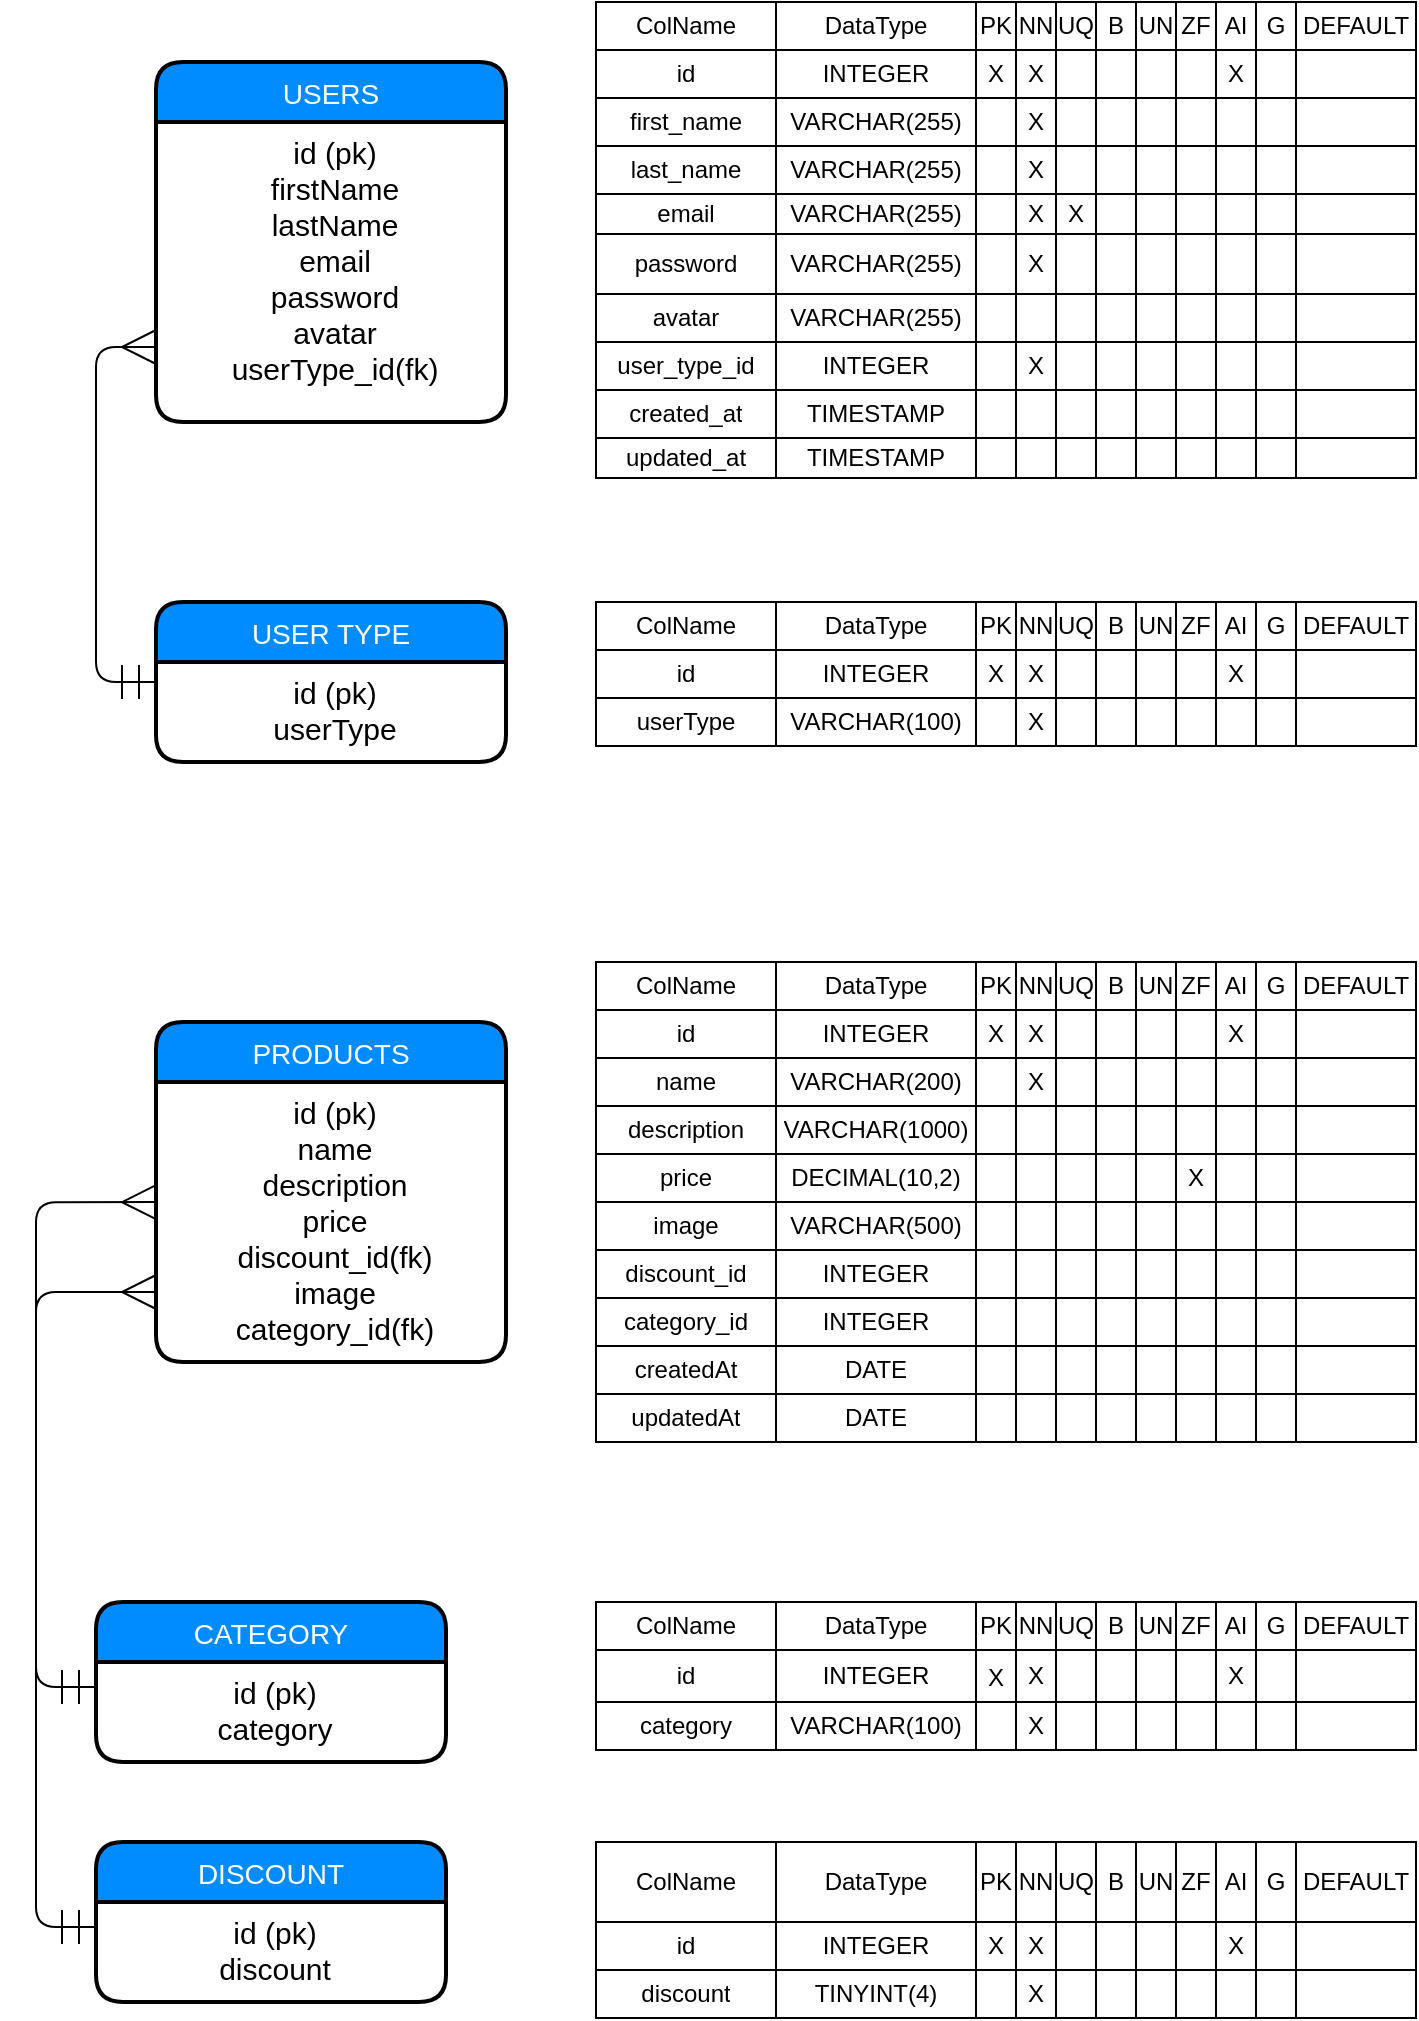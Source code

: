 <mxfile version="13.3.1" type="device"><diagram id="ekWYsmqaOG0nX-vSKfW_" name="Page-1"><mxGraphModel dx="1702" dy="-606" grid="1" gridSize="10" guides="1" tooltips="1" connect="1" arrows="1" fold="1" page="1" pageScale="1" pageWidth="850" pageHeight="1100" math="0" shadow="0"><root><mxCell id="0"/><mxCell id="1" parent="0"/><mxCell id="7HfSmaz2Y7w5j2DKE8Il-317" value="" style="shape=table;html=1;whiteSpace=wrap;startSize=0;container=1;collapsible=0;childLayout=tableLayout;" parent="1" vertex="1"><mxGeometry x="-520" y="2040" width="410" height="88" as="geometry"/></mxCell><mxCell id="7HfSmaz2Y7w5j2DKE8Il-318" value="" style="shape=partialRectangle;html=1;whiteSpace=wrap;collapsible=0;dropTarget=0;pointerEvents=0;fillColor=none;top=0;left=0;bottom=0;right=0;points=[[0,0.5],[1,0.5]];portConstraint=eastwest;" parent="7HfSmaz2Y7w5j2DKE8Il-317" vertex="1"><mxGeometry width="410" height="40" as="geometry"/></mxCell><mxCell id="7HfSmaz2Y7w5j2DKE8Il-319" value="ColName" style="shape=partialRectangle;html=1;whiteSpace=wrap;connectable=0;overflow=hidden;fillColor=none;top=0;left=0;bottom=0;right=0;" parent="7HfSmaz2Y7w5j2DKE8Il-318" vertex="1"><mxGeometry width="90" height="40" as="geometry"/></mxCell><mxCell id="7HfSmaz2Y7w5j2DKE8Il-320" value="DataType" style="shape=partialRectangle;html=1;whiteSpace=wrap;connectable=0;overflow=hidden;fillColor=none;top=0;left=0;bottom=0;right=0;" parent="7HfSmaz2Y7w5j2DKE8Il-318" vertex="1"><mxGeometry x="90" width="100" height="40" as="geometry"/></mxCell><mxCell id="7HfSmaz2Y7w5j2DKE8Il-321" value="PK" style="shape=partialRectangle;html=1;whiteSpace=wrap;connectable=0;overflow=hidden;fillColor=none;top=0;left=0;bottom=0;right=0;" parent="7HfSmaz2Y7w5j2DKE8Il-318" vertex="1"><mxGeometry x="190" width="20" height="40" as="geometry"/></mxCell><mxCell id="7HfSmaz2Y7w5j2DKE8Il-322" value="NN" style="shape=partialRectangle;html=1;whiteSpace=wrap;connectable=0;overflow=hidden;fillColor=none;top=0;left=0;bottom=0;right=0;" parent="7HfSmaz2Y7w5j2DKE8Il-318" vertex="1"><mxGeometry x="210" width="20" height="40" as="geometry"/></mxCell><mxCell id="7HfSmaz2Y7w5j2DKE8Il-323" value="UQ" style="shape=partialRectangle;html=1;whiteSpace=wrap;connectable=0;overflow=hidden;fillColor=none;top=0;left=0;bottom=0;right=0;" parent="7HfSmaz2Y7w5j2DKE8Il-318" vertex="1"><mxGeometry x="230" width="20" height="40" as="geometry"/></mxCell><mxCell id="7HfSmaz2Y7w5j2DKE8Il-324" value="B" style="shape=partialRectangle;html=1;whiteSpace=wrap;connectable=0;overflow=hidden;fillColor=none;top=0;left=0;bottom=0;right=0;" parent="7HfSmaz2Y7w5j2DKE8Il-318" vertex="1"><mxGeometry x="250" width="20" height="40" as="geometry"/></mxCell><mxCell id="7HfSmaz2Y7w5j2DKE8Il-325" value="UN" style="shape=partialRectangle;html=1;whiteSpace=wrap;connectable=0;overflow=hidden;fillColor=none;top=0;left=0;bottom=0;right=0;" parent="7HfSmaz2Y7w5j2DKE8Il-318" vertex="1"><mxGeometry x="270" width="20" height="40" as="geometry"/></mxCell><mxCell id="7HfSmaz2Y7w5j2DKE8Il-326" value="ZF" style="shape=partialRectangle;html=1;whiteSpace=wrap;connectable=0;overflow=hidden;fillColor=none;top=0;left=0;bottom=0;right=0;" parent="7HfSmaz2Y7w5j2DKE8Il-318" vertex="1"><mxGeometry x="290" width="20" height="40" as="geometry"/></mxCell><mxCell id="7HfSmaz2Y7w5j2DKE8Il-327" value="AI" style="shape=partialRectangle;html=1;whiteSpace=wrap;connectable=0;overflow=hidden;fillColor=none;top=0;left=0;bottom=0;right=0;" parent="7HfSmaz2Y7w5j2DKE8Il-318" vertex="1"><mxGeometry x="310" width="20" height="40" as="geometry"/></mxCell><mxCell id="7HfSmaz2Y7w5j2DKE8Il-328" value="G" style="shape=partialRectangle;html=1;whiteSpace=wrap;connectable=0;overflow=hidden;fillColor=none;top=0;left=0;bottom=0;right=0;" parent="7HfSmaz2Y7w5j2DKE8Il-318" vertex="1"><mxGeometry x="330" width="20" height="40" as="geometry"/></mxCell><mxCell id="7HfSmaz2Y7w5j2DKE8Il-329" value="DEFAULT" style="shape=partialRectangle;html=1;whiteSpace=wrap;connectable=0;overflow=hidden;fillColor=none;top=0;left=0;bottom=0;right=0;" parent="7HfSmaz2Y7w5j2DKE8Il-318" vertex="1"><mxGeometry x="350" width="60" height="40" as="geometry"/></mxCell><mxCell id="7HfSmaz2Y7w5j2DKE8Il-330" value="" style="shape=partialRectangle;html=1;whiteSpace=wrap;collapsible=0;dropTarget=0;pointerEvents=0;fillColor=none;top=0;left=0;bottom=0;right=0;points=[[0,0.5],[1,0.5]];portConstraint=eastwest;" parent="7HfSmaz2Y7w5j2DKE8Il-317" vertex="1"><mxGeometry y="40" width="410" height="24" as="geometry"/></mxCell><mxCell id="7HfSmaz2Y7w5j2DKE8Il-331" value="id" style="shape=partialRectangle;html=1;whiteSpace=wrap;connectable=0;overflow=hidden;fillColor=none;top=0;left=0;bottom=0;right=0;" parent="7HfSmaz2Y7w5j2DKE8Il-330" vertex="1"><mxGeometry width="90" height="24" as="geometry"/></mxCell><mxCell id="7HfSmaz2Y7w5j2DKE8Il-332" value="INTEGER" style="shape=partialRectangle;html=1;whiteSpace=wrap;connectable=0;overflow=hidden;fillColor=none;top=0;left=0;bottom=0;right=0;" parent="7HfSmaz2Y7w5j2DKE8Il-330" vertex="1"><mxGeometry x="90" width="100" height="24" as="geometry"/></mxCell><mxCell id="7HfSmaz2Y7w5j2DKE8Il-333" value="" style="shape=partialRectangle;html=1;whiteSpace=wrap;connectable=0;overflow=hidden;fillColor=none;top=0;left=0;bottom=0;right=0;" parent="7HfSmaz2Y7w5j2DKE8Il-330" vertex="1"><mxGeometry x="190" width="20" height="24" as="geometry"/></mxCell><mxCell id="7HfSmaz2Y7w5j2DKE8Il-334" value="" style="shape=partialRectangle;html=1;whiteSpace=wrap;connectable=0;overflow=hidden;fillColor=none;top=0;left=0;bottom=0;right=0;" parent="7HfSmaz2Y7w5j2DKE8Il-330" vertex="1"><mxGeometry x="210" width="20" height="24" as="geometry"/></mxCell><mxCell id="7HfSmaz2Y7w5j2DKE8Il-335" value="" style="shape=partialRectangle;html=1;whiteSpace=wrap;connectable=0;overflow=hidden;fillColor=none;top=0;left=0;bottom=0;right=0;" parent="7HfSmaz2Y7w5j2DKE8Il-330" vertex="1"><mxGeometry x="230" width="20" height="24" as="geometry"/></mxCell><mxCell id="7HfSmaz2Y7w5j2DKE8Il-336" value="" style="shape=partialRectangle;html=1;whiteSpace=wrap;connectable=0;overflow=hidden;fillColor=none;top=0;left=0;bottom=0;right=0;" parent="7HfSmaz2Y7w5j2DKE8Il-330" vertex="1"><mxGeometry x="250" width="20" height="24" as="geometry"/></mxCell><mxCell id="7HfSmaz2Y7w5j2DKE8Il-337" value="" style="shape=partialRectangle;html=1;whiteSpace=wrap;connectable=0;overflow=hidden;fillColor=none;top=0;left=0;bottom=0;right=0;" parent="7HfSmaz2Y7w5j2DKE8Il-330" vertex="1"><mxGeometry x="270" width="20" height="24" as="geometry"/></mxCell><mxCell id="7HfSmaz2Y7w5j2DKE8Il-338" value="" style="shape=partialRectangle;html=1;whiteSpace=wrap;connectable=0;overflow=hidden;fillColor=none;top=0;left=0;bottom=0;right=0;" parent="7HfSmaz2Y7w5j2DKE8Il-330" vertex="1"><mxGeometry x="290" width="20" height="24" as="geometry"/></mxCell><mxCell id="7HfSmaz2Y7w5j2DKE8Il-339" value="" style="shape=partialRectangle;html=1;whiteSpace=wrap;connectable=0;overflow=hidden;fillColor=none;top=0;left=0;bottom=0;right=0;" parent="7HfSmaz2Y7w5j2DKE8Il-330" vertex="1"><mxGeometry x="310" width="20" height="24" as="geometry"/></mxCell><mxCell id="7HfSmaz2Y7w5j2DKE8Il-340" value="" style="shape=partialRectangle;html=1;whiteSpace=wrap;connectable=0;overflow=hidden;fillColor=none;top=0;left=0;bottom=0;right=0;" parent="7HfSmaz2Y7w5j2DKE8Il-330" vertex="1"><mxGeometry x="330" width="20" height="24" as="geometry"/></mxCell><mxCell id="7HfSmaz2Y7w5j2DKE8Il-341" value="" style="shape=partialRectangle;html=1;whiteSpace=wrap;connectable=0;overflow=hidden;fillColor=none;top=0;left=0;bottom=0;right=0;" parent="7HfSmaz2Y7w5j2DKE8Il-330" vertex="1"><mxGeometry x="350" width="60" height="24" as="geometry"/></mxCell><mxCell id="7HfSmaz2Y7w5j2DKE8Il-342" value="" style="shape=partialRectangle;html=1;whiteSpace=wrap;collapsible=0;dropTarget=0;pointerEvents=0;fillColor=none;top=0;left=0;bottom=0;right=0;points=[[0,0.5],[1,0.5]];portConstraint=eastwest;" parent="7HfSmaz2Y7w5j2DKE8Il-317" vertex="1"><mxGeometry y="64" width="410" height="24" as="geometry"/></mxCell><mxCell id="7HfSmaz2Y7w5j2DKE8Il-343" value="discount" style="shape=partialRectangle;html=1;whiteSpace=wrap;connectable=0;overflow=hidden;fillColor=none;top=0;left=0;bottom=0;right=0;" parent="7HfSmaz2Y7w5j2DKE8Il-342" vertex="1"><mxGeometry width="90" height="24" as="geometry"/></mxCell><mxCell id="7HfSmaz2Y7w5j2DKE8Il-344" value="TINYINT(4)" style="shape=partialRectangle;html=1;whiteSpace=wrap;connectable=0;overflow=hidden;fillColor=none;top=0;left=0;bottom=0;right=0;" parent="7HfSmaz2Y7w5j2DKE8Il-342" vertex="1"><mxGeometry x="90" width="100" height="24" as="geometry"/></mxCell><mxCell id="7HfSmaz2Y7w5j2DKE8Il-345" value="" style="shape=partialRectangle;html=1;whiteSpace=wrap;connectable=0;overflow=hidden;fillColor=none;top=0;left=0;bottom=0;right=0;" parent="7HfSmaz2Y7w5j2DKE8Il-342" vertex="1"><mxGeometry x="190" width="20" height="24" as="geometry"/></mxCell><mxCell id="7HfSmaz2Y7w5j2DKE8Il-346" value="" style="shape=partialRectangle;html=1;whiteSpace=wrap;connectable=0;overflow=hidden;fillColor=none;top=0;left=0;bottom=0;right=0;" parent="7HfSmaz2Y7w5j2DKE8Il-342" vertex="1"><mxGeometry x="210" width="20" height="24" as="geometry"/></mxCell><mxCell id="7HfSmaz2Y7w5j2DKE8Il-347" value="" style="shape=partialRectangle;html=1;whiteSpace=wrap;connectable=0;overflow=hidden;fillColor=none;top=0;left=0;bottom=0;right=0;" parent="7HfSmaz2Y7w5j2DKE8Il-342" vertex="1"><mxGeometry x="230" width="20" height="24" as="geometry"/></mxCell><mxCell id="7HfSmaz2Y7w5j2DKE8Il-348" value="" style="shape=partialRectangle;html=1;whiteSpace=wrap;connectable=0;overflow=hidden;fillColor=none;top=0;left=0;bottom=0;right=0;" parent="7HfSmaz2Y7w5j2DKE8Il-342" vertex="1"><mxGeometry x="250" width="20" height="24" as="geometry"/></mxCell><mxCell id="7HfSmaz2Y7w5j2DKE8Il-349" value="" style="shape=partialRectangle;html=1;whiteSpace=wrap;connectable=0;overflow=hidden;fillColor=none;top=0;left=0;bottom=0;right=0;" parent="7HfSmaz2Y7w5j2DKE8Il-342" vertex="1"><mxGeometry x="270" width="20" height="24" as="geometry"/></mxCell><mxCell id="7HfSmaz2Y7w5j2DKE8Il-350" value="" style="shape=partialRectangle;html=1;whiteSpace=wrap;connectable=0;overflow=hidden;fillColor=none;top=0;left=0;bottom=0;right=0;" parent="7HfSmaz2Y7w5j2DKE8Il-342" vertex="1"><mxGeometry x="290" width="20" height="24" as="geometry"/></mxCell><mxCell id="7HfSmaz2Y7w5j2DKE8Il-351" value="" style="shape=partialRectangle;html=1;whiteSpace=wrap;connectable=0;overflow=hidden;fillColor=none;top=0;left=0;bottom=0;right=0;" parent="7HfSmaz2Y7w5j2DKE8Il-342" vertex="1"><mxGeometry x="310" width="20" height="24" as="geometry"/></mxCell><mxCell id="7HfSmaz2Y7w5j2DKE8Il-352" value="" style="shape=partialRectangle;html=1;whiteSpace=wrap;connectable=0;overflow=hidden;fillColor=none;top=0;left=0;bottom=0;right=0;" parent="7HfSmaz2Y7w5j2DKE8Il-342" vertex="1"><mxGeometry x="330" width="20" height="24" as="geometry"/></mxCell><mxCell id="7HfSmaz2Y7w5j2DKE8Il-353" value="" style="shape=partialRectangle;html=1;whiteSpace=wrap;connectable=0;overflow=hidden;fillColor=none;top=0;left=0;bottom=0;right=0;" parent="7HfSmaz2Y7w5j2DKE8Il-342" vertex="1"><mxGeometry x="350" width="60" height="24" as="geometry"/></mxCell><mxCell id="7HfSmaz2Y7w5j2DKE8Il-280" value="" style="shape=table;html=1;whiteSpace=wrap;startSize=0;container=1;collapsible=0;childLayout=tableLayout;" parent="1" vertex="1"><mxGeometry x="-520" y="1920" width="410" height="74" as="geometry"/></mxCell><mxCell id="7HfSmaz2Y7w5j2DKE8Il-281" value="" style="shape=partialRectangle;html=1;whiteSpace=wrap;collapsible=0;dropTarget=0;pointerEvents=0;fillColor=none;top=0;left=0;bottom=0;right=0;points=[[0,0.5],[1,0.5]];portConstraint=eastwest;" parent="7HfSmaz2Y7w5j2DKE8Il-280" vertex="1"><mxGeometry width="410" height="24" as="geometry"/></mxCell><mxCell id="7HfSmaz2Y7w5j2DKE8Il-282" value="ColName" style="shape=partialRectangle;html=1;whiteSpace=wrap;connectable=0;overflow=hidden;fillColor=none;top=0;left=0;bottom=0;right=0;" parent="7HfSmaz2Y7w5j2DKE8Il-281" vertex="1"><mxGeometry width="90" height="24" as="geometry"/></mxCell><mxCell id="7HfSmaz2Y7w5j2DKE8Il-283" value="DataType" style="shape=partialRectangle;html=1;whiteSpace=wrap;connectable=0;overflow=hidden;fillColor=none;top=0;left=0;bottom=0;right=0;" parent="7HfSmaz2Y7w5j2DKE8Il-281" vertex="1"><mxGeometry x="90" width="100" height="24" as="geometry"/></mxCell><mxCell id="7HfSmaz2Y7w5j2DKE8Il-284" value="PK" style="shape=partialRectangle;html=1;whiteSpace=wrap;connectable=0;overflow=hidden;fillColor=none;top=0;left=0;bottom=0;right=0;" parent="7HfSmaz2Y7w5j2DKE8Il-281" vertex="1"><mxGeometry x="190" width="20" height="24" as="geometry"/></mxCell><mxCell id="7HfSmaz2Y7w5j2DKE8Il-285" value="NN" style="shape=partialRectangle;html=1;whiteSpace=wrap;connectable=0;overflow=hidden;fillColor=none;top=0;left=0;bottom=0;right=0;" parent="7HfSmaz2Y7w5j2DKE8Il-281" vertex="1"><mxGeometry x="210" width="20" height="24" as="geometry"/></mxCell><mxCell id="7HfSmaz2Y7w5j2DKE8Il-286" value="UQ" style="shape=partialRectangle;html=1;whiteSpace=wrap;connectable=0;overflow=hidden;fillColor=none;top=0;left=0;bottom=0;right=0;" parent="7HfSmaz2Y7w5j2DKE8Il-281" vertex="1"><mxGeometry x="230" width="20" height="24" as="geometry"/></mxCell><mxCell id="7HfSmaz2Y7w5j2DKE8Il-287" value="B" style="shape=partialRectangle;html=1;whiteSpace=wrap;connectable=0;overflow=hidden;fillColor=none;top=0;left=0;bottom=0;right=0;" parent="7HfSmaz2Y7w5j2DKE8Il-281" vertex="1"><mxGeometry x="250" width="20" height="24" as="geometry"/></mxCell><mxCell id="7HfSmaz2Y7w5j2DKE8Il-288" value="UN" style="shape=partialRectangle;html=1;whiteSpace=wrap;connectable=0;overflow=hidden;fillColor=none;top=0;left=0;bottom=0;right=0;" parent="7HfSmaz2Y7w5j2DKE8Il-281" vertex="1"><mxGeometry x="270" width="20" height="24" as="geometry"/></mxCell><mxCell id="7HfSmaz2Y7w5j2DKE8Il-289" value="ZF" style="shape=partialRectangle;html=1;whiteSpace=wrap;connectable=0;overflow=hidden;fillColor=none;top=0;left=0;bottom=0;right=0;" parent="7HfSmaz2Y7w5j2DKE8Il-281" vertex="1"><mxGeometry x="290" width="20" height="24" as="geometry"/></mxCell><mxCell id="7HfSmaz2Y7w5j2DKE8Il-290" value="AI" style="shape=partialRectangle;html=1;whiteSpace=wrap;connectable=0;overflow=hidden;fillColor=none;top=0;left=0;bottom=0;right=0;" parent="7HfSmaz2Y7w5j2DKE8Il-281" vertex="1"><mxGeometry x="310" width="20" height="24" as="geometry"/></mxCell><mxCell id="7HfSmaz2Y7w5j2DKE8Il-291" value="G" style="shape=partialRectangle;html=1;whiteSpace=wrap;connectable=0;overflow=hidden;fillColor=none;top=0;left=0;bottom=0;right=0;" parent="7HfSmaz2Y7w5j2DKE8Il-281" vertex="1"><mxGeometry x="330" width="20" height="24" as="geometry"/></mxCell><mxCell id="7HfSmaz2Y7w5j2DKE8Il-292" value="DEFAULT" style="shape=partialRectangle;html=1;whiteSpace=wrap;connectable=0;overflow=hidden;fillColor=none;top=0;left=0;bottom=0;right=0;" parent="7HfSmaz2Y7w5j2DKE8Il-281" vertex="1"><mxGeometry x="350" width="60" height="24" as="geometry"/></mxCell><mxCell id="7HfSmaz2Y7w5j2DKE8Il-293" value="" style="shape=partialRectangle;html=1;whiteSpace=wrap;collapsible=0;dropTarget=0;pointerEvents=0;fillColor=none;top=0;left=0;bottom=0;right=0;points=[[0,0.5],[1,0.5]];portConstraint=eastwest;" parent="7HfSmaz2Y7w5j2DKE8Il-280" vertex="1"><mxGeometry y="24" width="410" height="26" as="geometry"/></mxCell><mxCell id="7HfSmaz2Y7w5j2DKE8Il-294" value="id" style="shape=partialRectangle;html=1;whiteSpace=wrap;connectable=0;overflow=hidden;fillColor=none;top=0;left=0;bottom=0;right=0;" parent="7HfSmaz2Y7w5j2DKE8Il-293" vertex="1"><mxGeometry width="90" height="26" as="geometry"/></mxCell><mxCell id="7HfSmaz2Y7w5j2DKE8Il-295" value="INTEGER" style="shape=partialRectangle;html=1;whiteSpace=wrap;connectable=0;overflow=hidden;fillColor=none;top=0;left=0;bottom=0;right=0;" parent="7HfSmaz2Y7w5j2DKE8Il-293" vertex="1"><mxGeometry x="90" width="100" height="26" as="geometry"/></mxCell><mxCell id="7HfSmaz2Y7w5j2DKE8Il-296" value="" style="shape=partialRectangle;html=1;whiteSpace=wrap;connectable=0;overflow=hidden;fillColor=none;top=0;left=0;bottom=0;right=0;" parent="7HfSmaz2Y7w5j2DKE8Il-293" vertex="1"><mxGeometry x="190" width="20" height="26" as="geometry"/></mxCell><mxCell id="7HfSmaz2Y7w5j2DKE8Il-297" value="" style="shape=partialRectangle;html=1;whiteSpace=wrap;connectable=0;overflow=hidden;fillColor=none;top=0;left=0;bottom=0;right=0;" parent="7HfSmaz2Y7w5j2DKE8Il-293" vertex="1"><mxGeometry x="210" width="20" height="26" as="geometry"/></mxCell><mxCell id="7HfSmaz2Y7w5j2DKE8Il-298" value="" style="shape=partialRectangle;html=1;whiteSpace=wrap;connectable=0;overflow=hidden;fillColor=none;top=0;left=0;bottom=0;right=0;" parent="7HfSmaz2Y7w5j2DKE8Il-293" vertex="1"><mxGeometry x="230" width="20" height="26" as="geometry"/></mxCell><mxCell id="7HfSmaz2Y7w5j2DKE8Il-299" value="" style="shape=partialRectangle;html=1;whiteSpace=wrap;connectable=0;overflow=hidden;fillColor=none;top=0;left=0;bottom=0;right=0;" parent="7HfSmaz2Y7w5j2DKE8Il-293" vertex="1"><mxGeometry x="250" width="20" height="26" as="geometry"/></mxCell><mxCell id="7HfSmaz2Y7w5j2DKE8Il-300" value="" style="shape=partialRectangle;html=1;whiteSpace=wrap;connectable=0;overflow=hidden;fillColor=none;top=0;left=0;bottom=0;right=0;" parent="7HfSmaz2Y7w5j2DKE8Il-293" vertex="1"><mxGeometry x="270" width="20" height="26" as="geometry"/></mxCell><mxCell id="7HfSmaz2Y7w5j2DKE8Il-301" value="" style="shape=partialRectangle;html=1;whiteSpace=wrap;connectable=0;overflow=hidden;fillColor=none;top=0;left=0;bottom=0;right=0;" parent="7HfSmaz2Y7w5j2DKE8Il-293" vertex="1"><mxGeometry x="290" width="20" height="26" as="geometry"/></mxCell><mxCell id="7HfSmaz2Y7w5j2DKE8Il-302" value="" style="shape=partialRectangle;html=1;whiteSpace=wrap;connectable=0;overflow=hidden;fillColor=none;top=0;left=0;bottom=0;right=0;" parent="7HfSmaz2Y7w5j2DKE8Il-293" vertex="1"><mxGeometry x="310" width="20" height="26" as="geometry"/></mxCell><mxCell id="7HfSmaz2Y7w5j2DKE8Il-303" value="" style="shape=partialRectangle;html=1;whiteSpace=wrap;connectable=0;overflow=hidden;fillColor=none;top=0;left=0;bottom=0;right=0;" parent="7HfSmaz2Y7w5j2DKE8Il-293" vertex="1"><mxGeometry x="330" width="20" height="26" as="geometry"/></mxCell><mxCell id="7HfSmaz2Y7w5j2DKE8Il-304" value="" style="shape=partialRectangle;html=1;whiteSpace=wrap;connectable=0;overflow=hidden;fillColor=none;top=0;left=0;bottom=0;right=0;" parent="7HfSmaz2Y7w5j2DKE8Il-293" vertex="1"><mxGeometry x="350" width="60" height="26" as="geometry"/></mxCell><mxCell id="7HfSmaz2Y7w5j2DKE8Il-305" value="" style="shape=partialRectangle;html=1;whiteSpace=wrap;collapsible=0;dropTarget=0;pointerEvents=0;fillColor=none;top=0;left=0;bottom=0;right=0;points=[[0,0.5],[1,0.5]];portConstraint=eastwest;" parent="7HfSmaz2Y7w5j2DKE8Il-280" vertex="1"><mxGeometry y="50" width="410" height="24" as="geometry"/></mxCell><mxCell id="7HfSmaz2Y7w5j2DKE8Il-306" value="category" style="shape=partialRectangle;html=1;whiteSpace=wrap;connectable=0;overflow=hidden;fillColor=none;top=0;left=0;bottom=0;right=0;" parent="7HfSmaz2Y7w5j2DKE8Il-305" vertex="1"><mxGeometry width="90" height="24" as="geometry"/></mxCell><mxCell id="7HfSmaz2Y7w5j2DKE8Il-307" value="VARCHAR(100)" style="shape=partialRectangle;html=1;whiteSpace=wrap;connectable=0;overflow=hidden;fillColor=none;top=0;left=0;bottom=0;right=0;" parent="7HfSmaz2Y7w5j2DKE8Il-305" vertex="1"><mxGeometry x="90" width="100" height="24" as="geometry"/></mxCell><mxCell id="7HfSmaz2Y7w5j2DKE8Il-308" value="" style="shape=partialRectangle;html=1;whiteSpace=wrap;connectable=0;overflow=hidden;fillColor=none;top=0;left=0;bottom=0;right=0;" parent="7HfSmaz2Y7w5j2DKE8Il-305" vertex="1"><mxGeometry x="190" width="20" height="24" as="geometry"/></mxCell><mxCell id="7HfSmaz2Y7w5j2DKE8Il-309" value="" style="shape=partialRectangle;html=1;whiteSpace=wrap;connectable=0;overflow=hidden;fillColor=none;top=0;left=0;bottom=0;right=0;" parent="7HfSmaz2Y7w5j2DKE8Il-305" vertex="1"><mxGeometry x="210" width="20" height="24" as="geometry"/></mxCell><mxCell id="7HfSmaz2Y7w5j2DKE8Il-310" value="" style="shape=partialRectangle;html=1;whiteSpace=wrap;connectable=0;overflow=hidden;fillColor=none;top=0;left=0;bottom=0;right=0;" parent="7HfSmaz2Y7w5j2DKE8Il-305" vertex="1"><mxGeometry x="230" width="20" height="24" as="geometry"/></mxCell><mxCell id="7HfSmaz2Y7w5j2DKE8Il-311" value="" style="shape=partialRectangle;html=1;whiteSpace=wrap;connectable=0;overflow=hidden;fillColor=none;top=0;left=0;bottom=0;right=0;" parent="7HfSmaz2Y7w5j2DKE8Il-305" vertex="1"><mxGeometry x="250" width="20" height="24" as="geometry"/></mxCell><mxCell id="7HfSmaz2Y7w5j2DKE8Il-312" value="" style="shape=partialRectangle;html=1;whiteSpace=wrap;connectable=0;overflow=hidden;fillColor=none;top=0;left=0;bottom=0;right=0;" parent="7HfSmaz2Y7w5j2DKE8Il-305" vertex="1"><mxGeometry x="270" width="20" height="24" as="geometry"/></mxCell><mxCell id="7HfSmaz2Y7w5j2DKE8Il-313" value="" style="shape=partialRectangle;html=1;whiteSpace=wrap;connectable=0;overflow=hidden;fillColor=none;top=0;left=0;bottom=0;right=0;" parent="7HfSmaz2Y7w5j2DKE8Il-305" vertex="1"><mxGeometry x="290" width="20" height="24" as="geometry"/></mxCell><mxCell id="7HfSmaz2Y7w5j2DKE8Il-314" value="" style="shape=partialRectangle;html=1;whiteSpace=wrap;connectable=0;overflow=hidden;fillColor=none;top=0;left=0;bottom=0;right=0;" parent="7HfSmaz2Y7w5j2DKE8Il-305" vertex="1"><mxGeometry x="310" width="20" height="24" as="geometry"/></mxCell><mxCell id="7HfSmaz2Y7w5j2DKE8Il-315" value="" style="shape=partialRectangle;html=1;whiteSpace=wrap;connectable=0;overflow=hidden;fillColor=none;top=0;left=0;bottom=0;right=0;" parent="7HfSmaz2Y7w5j2DKE8Il-305" vertex="1"><mxGeometry x="330" width="20" height="24" as="geometry"/></mxCell><mxCell id="7HfSmaz2Y7w5j2DKE8Il-316" value="" style="shape=partialRectangle;html=1;whiteSpace=wrap;connectable=0;overflow=hidden;fillColor=none;top=0;left=0;bottom=0;right=0;" parent="7HfSmaz2Y7w5j2DKE8Il-305" vertex="1"><mxGeometry x="350" width="60" height="24" as="geometry"/></mxCell><mxCell id="7HfSmaz2Y7w5j2DKE8Il-159" value="" style="shape=table;html=1;whiteSpace=wrap;startSize=0;container=1;collapsible=0;childLayout=tableLayout;" parent="1" vertex="1"><mxGeometry x="-520" y="1420" width="410" height="72" as="geometry"/></mxCell><mxCell id="7HfSmaz2Y7w5j2DKE8Il-160" value="" style="shape=partialRectangle;html=1;whiteSpace=wrap;collapsible=0;dropTarget=0;pointerEvents=0;fillColor=none;top=0;left=0;bottom=0;right=0;points=[[0,0.5],[1,0.5]];portConstraint=eastwest;" parent="7HfSmaz2Y7w5j2DKE8Il-159" vertex="1"><mxGeometry width="410" height="24" as="geometry"/></mxCell><mxCell id="7HfSmaz2Y7w5j2DKE8Il-161" value="ColName" style="shape=partialRectangle;html=1;whiteSpace=wrap;connectable=0;overflow=hidden;fillColor=none;top=0;left=0;bottom=0;right=0;" parent="7HfSmaz2Y7w5j2DKE8Il-160" vertex="1"><mxGeometry width="90" height="24" as="geometry"/></mxCell><mxCell id="7HfSmaz2Y7w5j2DKE8Il-162" value="DataType" style="shape=partialRectangle;html=1;whiteSpace=wrap;connectable=0;overflow=hidden;fillColor=none;top=0;left=0;bottom=0;right=0;" parent="7HfSmaz2Y7w5j2DKE8Il-160" vertex="1"><mxGeometry x="90" width="100" height="24" as="geometry"/></mxCell><mxCell id="7HfSmaz2Y7w5j2DKE8Il-163" value="PK" style="shape=partialRectangle;html=1;whiteSpace=wrap;connectable=0;overflow=hidden;fillColor=none;top=0;left=0;bottom=0;right=0;" parent="7HfSmaz2Y7w5j2DKE8Il-160" vertex="1"><mxGeometry x="190" width="20" height="24" as="geometry"/></mxCell><mxCell id="7HfSmaz2Y7w5j2DKE8Il-164" value="NN" style="shape=partialRectangle;html=1;whiteSpace=wrap;connectable=0;overflow=hidden;fillColor=none;top=0;left=0;bottom=0;right=0;" parent="7HfSmaz2Y7w5j2DKE8Il-160" vertex="1"><mxGeometry x="210" width="20" height="24" as="geometry"/></mxCell><mxCell id="7HfSmaz2Y7w5j2DKE8Il-165" value="UQ" style="shape=partialRectangle;html=1;whiteSpace=wrap;connectable=0;overflow=hidden;fillColor=none;top=0;left=0;bottom=0;right=0;" parent="7HfSmaz2Y7w5j2DKE8Il-160" vertex="1"><mxGeometry x="230" width="20" height="24" as="geometry"/></mxCell><mxCell id="7HfSmaz2Y7w5j2DKE8Il-166" value="B" style="shape=partialRectangle;html=1;whiteSpace=wrap;connectable=0;overflow=hidden;fillColor=none;top=0;left=0;bottom=0;right=0;" parent="7HfSmaz2Y7w5j2DKE8Il-160" vertex="1"><mxGeometry x="250" width="20" height="24" as="geometry"/></mxCell><mxCell id="7HfSmaz2Y7w5j2DKE8Il-167" value="UN" style="shape=partialRectangle;html=1;whiteSpace=wrap;connectable=0;overflow=hidden;fillColor=none;top=0;left=0;bottom=0;right=0;" parent="7HfSmaz2Y7w5j2DKE8Il-160" vertex="1"><mxGeometry x="270" width="20" height="24" as="geometry"/></mxCell><mxCell id="7HfSmaz2Y7w5j2DKE8Il-168" value="ZF" style="shape=partialRectangle;html=1;whiteSpace=wrap;connectable=0;overflow=hidden;fillColor=none;top=0;left=0;bottom=0;right=0;" parent="7HfSmaz2Y7w5j2DKE8Il-160" vertex="1"><mxGeometry x="290" width="20" height="24" as="geometry"/></mxCell><mxCell id="7HfSmaz2Y7w5j2DKE8Il-169" value="AI" style="shape=partialRectangle;html=1;whiteSpace=wrap;connectable=0;overflow=hidden;fillColor=none;top=0;left=0;bottom=0;right=0;" parent="7HfSmaz2Y7w5j2DKE8Il-160" vertex="1"><mxGeometry x="310" width="20" height="24" as="geometry"/></mxCell><mxCell id="7HfSmaz2Y7w5j2DKE8Il-170" value="G" style="shape=partialRectangle;html=1;whiteSpace=wrap;connectable=0;overflow=hidden;fillColor=none;top=0;left=0;bottom=0;right=0;" parent="7HfSmaz2Y7w5j2DKE8Il-160" vertex="1"><mxGeometry x="330" width="20" height="24" as="geometry"/></mxCell><mxCell id="7HfSmaz2Y7w5j2DKE8Il-171" value="DEFAULT" style="shape=partialRectangle;html=1;whiteSpace=wrap;connectable=0;overflow=hidden;fillColor=none;top=0;left=0;bottom=0;right=0;" parent="7HfSmaz2Y7w5j2DKE8Il-160" vertex="1"><mxGeometry x="350" width="60" height="24" as="geometry"/></mxCell><mxCell id="7HfSmaz2Y7w5j2DKE8Il-172" value="" style="shape=partialRectangle;html=1;whiteSpace=wrap;collapsible=0;dropTarget=0;pointerEvents=0;fillColor=none;top=0;left=0;bottom=0;right=0;points=[[0,0.5],[1,0.5]];portConstraint=eastwest;" parent="7HfSmaz2Y7w5j2DKE8Il-159" vertex="1"><mxGeometry y="24" width="410" height="24" as="geometry"/></mxCell><mxCell id="7HfSmaz2Y7w5j2DKE8Il-173" value="id" style="shape=partialRectangle;html=1;whiteSpace=wrap;connectable=0;overflow=hidden;fillColor=none;top=0;left=0;bottom=0;right=0;" parent="7HfSmaz2Y7w5j2DKE8Il-172" vertex="1"><mxGeometry width="90" height="24" as="geometry"/></mxCell><mxCell id="7HfSmaz2Y7w5j2DKE8Il-174" value="INTEGER" style="shape=partialRectangle;html=1;whiteSpace=wrap;connectable=0;overflow=hidden;fillColor=none;top=0;left=0;bottom=0;right=0;" parent="7HfSmaz2Y7w5j2DKE8Il-172" vertex="1"><mxGeometry x="90" width="100" height="24" as="geometry"/></mxCell><mxCell id="7HfSmaz2Y7w5j2DKE8Il-175" value="" style="shape=partialRectangle;html=1;whiteSpace=wrap;connectable=0;overflow=hidden;fillColor=none;top=0;left=0;bottom=0;right=0;" parent="7HfSmaz2Y7w5j2DKE8Il-172" vertex="1"><mxGeometry x="190" width="20" height="24" as="geometry"/></mxCell><mxCell id="7HfSmaz2Y7w5j2DKE8Il-176" value="" style="shape=partialRectangle;html=1;whiteSpace=wrap;connectable=0;overflow=hidden;fillColor=none;top=0;left=0;bottom=0;right=0;" parent="7HfSmaz2Y7w5j2DKE8Il-172" vertex="1"><mxGeometry x="210" width="20" height="24" as="geometry"/></mxCell><mxCell id="7HfSmaz2Y7w5j2DKE8Il-177" value="" style="shape=partialRectangle;html=1;whiteSpace=wrap;connectable=0;overflow=hidden;fillColor=none;top=0;left=0;bottom=0;right=0;" parent="7HfSmaz2Y7w5j2DKE8Il-172" vertex="1"><mxGeometry x="230" width="20" height="24" as="geometry"/></mxCell><mxCell id="7HfSmaz2Y7w5j2DKE8Il-178" value="" style="shape=partialRectangle;html=1;whiteSpace=wrap;connectable=0;overflow=hidden;fillColor=none;top=0;left=0;bottom=0;right=0;" parent="7HfSmaz2Y7w5j2DKE8Il-172" vertex="1"><mxGeometry x="250" width="20" height="24" as="geometry"/></mxCell><mxCell id="7HfSmaz2Y7w5j2DKE8Il-179" value="" style="shape=partialRectangle;html=1;whiteSpace=wrap;connectable=0;overflow=hidden;fillColor=none;top=0;left=0;bottom=0;right=0;" parent="7HfSmaz2Y7w5j2DKE8Il-172" vertex="1"><mxGeometry x="270" width="20" height="24" as="geometry"/></mxCell><mxCell id="7HfSmaz2Y7w5j2DKE8Il-180" value="" style="shape=partialRectangle;html=1;whiteSpace=wrap;connectable=0;overflow=hidden;fillColor=none;top=0;left=0;bottom=0;right=0;" parent="7HfSmaz2Y7w5j2DKE8Il-172" vertex="1"><mxGeometry x="290" width="20" height="24" as="geometry"/></mxCell><mxCell id="7HfSmaz2Y7w5j2DKE8Il-181" value="" style="shape=partialRectangle;html=1;whiteSpace=wrap;connectable=0;overflow=hidden;fillColor=none;top=0;left=0;bottom=0;right=0;" parent="7HfSmaz2Y7w5j2DKE8Il-172" vertex="1"><mxGeometry x="310" width="20" height="24" as="geometry"/></mxCell><mxCell id="7HfSmaz2Y7w5j2DKE8Il-182" value="" style="shape=partialRectangle;html=1;whiteSpace=wrap;connectable=0;overflow=hidden;fillColor=none;top=0;left=0;bottom=0;right=0;" parent="7HfSmaz2Y7w5j2DKE8Il-172" vertex="1"><mxGeometry x="330" width="20" height="24" as="geometry"/></mxCell><mxCell id="7HfSmaz2Y7w5j2DKE8Il-183" value="" style="shape=partialRectangle;html=1;whiteSpace=wrap;connectable=0;overflow=hidden;fillColor=none;top=0;left=0;bottom=0;right=0;" parent="7HfSmaz2Y7w5j2DKE8Il-172" vertex="1"><mxGeometry x="350" width="60" height="24" as="geometry"/></mxCell><mxCell id="7HfSmaz2Y7w5j2DKE8Il-268" value="" style="shape=partialRectangle;html=1;whiteSpace=wrap;collapsible=0;dropTarget=0;pointerEvents=0;fillColor=none;top=0;left=0;bottom=0;right=0;points=[[0,0.5],[1,0.5]];portConstraint=eastwest;" parent="7HfSmaz2Y7w5j2DKE8Il-159" vertex="1"><mxGeometry y="48" width="410" height="24" as="geometry"/></mxCell><mxCell id="7HfSmaz2Y7w5j2DKE8Il-269" value="userType" style="shape=partialRectangle;html=1;whiteSpace=wrap;connectable=0;overflow=hidden;fillColor=none;top=0;left=0;bottom=0;right=0;" parent="7HfSmaz2Y7w5j2DKE8Il-268" vertex="1"><mxGeometry width="90" height="24" as="geometry"/></mxCell><mxCell id="7HfSmaz2Y7w5j2DKE8Il-270" value="VARCHAR(100)" style="shape=partialRectangle;html=1;whiteSpace=wrap;connectable=0;overflow=hidden;fillColor=none;top=0;left=0;bottom=0;right=0;" parent="7HfSmaz2Y7w5j2DKE8Il-268" vertex="1"><mxGeometry x="90" width="100" height="24" as="geometry"/></mxCell><mxCell id="7HfSmaz2Y7w5j2DKE8Il-271" value="" style="shape=partialRectangle;html=1;whiteSpace=wrap;connectable=0;overflow=hidden;fillColor=none;top=0;left=0;bottom=0;right=0;" parent="7HfSmaz2Y7w5j2DKE8Il-268" vertex="1"><mxGeometry x="190" width="20" height="24" as="geometry"/></mxCell><mxCell id="7HfSmaz2Y7w5j2DKE8Il-272" value="" style="shape=partialRectangle;html=1;whiteSpace=wrap;connectable=0;overflow=hidden;fillColor=none;top=0;left=0;bottom=0;right=0;" parent="7HfSmaz2Y7w5j2DKE8Il-268" vertex="1"><mxGeometry x="210" width="20" height="24" as="geometry"/></mxCell><mxCell id="7HfSmaz2Y7w5j2DKE8Il-273" value="" style="shape=partialRectangle;html=1;whiteSpace=wrap;connectable=0;overflow=hidden;fillColor=none;top=0;left=0;bottom=0;right=0;" parent="7HfSmaz2Y7w5j2DKE8Il-268" vertex="1"><mxGeometry x="230" width="20" height="24" as="geometry"/></mxCell><mxCell id="7HfSmaz2Y7w5j2DKE8Il-274" value="" style="shape=partialRectangle;html=1;whiteSpace=wrap;connectable=0;overflow=hidden;fillColor=none;top=0;left=0;bottom=0;right=0;" parent="7HfSmaz2Y7w5j2DKE8Il-268" vertex="1"><mxGeometry x="250" width="20" height="24" as="geometry"/></mxCell><mxCell id="7HfSmaz2Y7w5j2DKE8Il-275" value="" style="shape=partialRectangle;html=1;whiteSpace=wrap;connectable=0;overflow=hidden;fillColor=none;top=0;left=0;bottom=0;right=0;" parent="7HfSmaz2Y7w5j2DKE8Il-268" vertex="1"><mxGeometry x="270" width="20" height="24" as="geometry"/></mxCell><mxCell id="7HfSmaz2Y7w5j2DKE8Il-276" value="" style="shape=partialRectangle;html=1;whiteSpace=wrap;connectable=0;overflow=hidden;fillColor=none;top=0;left=0;bottom=0;right=0;" parent="7HfSmaz2Y7w5j2DKE8Il-268" vertex="1"><mxGeometry x="290" width="20" height="24" as="geometry"/></mxCell><mxCell id="7HfSmaz2Y7w5j2DKE8Il-277" value="" style="shape=partialRectangle;html=1;whiteSpace=wrap;connectable=0;overflow=hidden;fillColor=none;top=0;left=0;bottom=0;right=0;" parent="7HfSmaz2Y7w5j2DKE8Il-268" vertex="1"><mxGeometry x="310" width="20" height="24" as="geometry"/></mxCell><mxCell id="7HfSmaz2Y7w5j2DKE8Il-278" value="" style="shape=partialRectangle;html=1;whiteSpace=wrap;connectable=0;overflow=hidden;fillColor=none;top=0;left=0;bottom=0;right=0;" parent="7HfSmaz2Y7w5j2DKE8Il-268" vertex="1"><mxGeometry x="330" width="20" height="24" as="geometry"/></mxCell><mxCell id="7HfSmaz2Y7w5j2DKE8Il-279" value="" style="shape=partialRectangle;html=1;whiteSpace=wrap;connectable=0;overflow=hidden;fillColor=none;top=0;left=0;bottom=0;right=0;" parent="7HfSmaz2Y7w5j2DKE8Il-268" vertex="1"><mxGeometry x="350" width="60" height="24" as="geometry"/></mxCell><mxCell id="7HfSmaz2Y7w5j2DKE8Il-38" value="" style="shape=table;html=1;whiteSpace=wrap;startSize=0;container=1;collapsible=0;childLayout=tableLayout;" parent="1" vertex="1"><mxGeometry x="-520" y="1120" width="410" height="238" as="geometry"/></mxCell><mxCell id="7HfSmaz2Y7w5j2DKE8Il-39" value="" style="shape=partialRectangle;html=1;whiteSpace=wrap;collapsible=0;dropTarget=0;pointerEvents=0;fillColor=none;top=0;left=0;bottom=0;right=0;points=[[0,0.5],[1,0.5]];portConstraint=eastwest;" parent="7HfSmaz2Y7w5j2DKE8Il-38" vertex="1"><mxGeometry width="410" height="24" as="geometry"/></mxCell><mxCell id="7HfSmaz2Y7w5j2DKE8Il-40" value="ColName" style="shape=partialRectangle;html=1;whiteSpace=wrap;connectable=0;overflow=hidden;fillColor=none;top=0;left=0;bottom=0;right=0;" parent="7HfSmaz2Y7w5j2DKE8Il-39" vertex="1"><mxGeometry width="90" height="24" as="geometry"/></mxCell><mxCell id="7HfSmaz2Y7w5j2DKE8Il-41" value="DataType" style="shape=partialRectangle;html=1;whiteSpace=wrap;connectable=0;overflow=hidden;fillColor=none;top=0;left=0;bottom=0;right=0;" parent="7HfSmaz2Y7w5j2DKE8Il-39" vertex="1"><mxGeometry x="90" width="100" height="24" as="geometry"/></mxCell><mxCell id="7HfSmaz2Y7w5j2DKE8Il-42" value="PK" style="shape=partialRectangle;html=1;whiteSpace=wrap;connectable=0;overflow=hidden;fillColor=none;top=0;left=0;bottom=0;right=0;" parent="7HfSmaz2Y7w5j2DKE8Il-39" vertex="1"><mxGeometry x="190" width="20" height="24" as="geometry"/></mxCell><mxCell id="7HfSmaz2Y7w5j2DKE8Il-43" value="NN" style="shape=partialRectangle;html=1;whiteSpace=wrap;connectable=0;overflow=hidden;fillColor=none;top=0;left=0;bottom=0;right=0;" parent="7HfSmaz2Y7w5j2DKE8Il-39" vertex="1"><mxGeometry x="210" width="20" height="24" as="geometry"/></mxCell><mxCell id="7HfSmaz2Y7w5j2DKE8Il-44" value="UQ" style="shape=partialRectangle;html=1;whiteSpace=wrap;connectable=0;overflow=hidden;fillColor=none;top=0;left=0;bottom=0;right=0;" parent="7HfSmaz2Y7w5j2DKE8Il-39" vertex="1"><mxGeometry x="230" width="20" height="24" as="geometry"/></mxCell><mxCell id="7HfSmaz2Y7w5j2DKE8Il-45" value="B" style="shape=partialRectangle;html=1;whiteSpace=wrap;connectable=0;overflow=hidden;fillColor=none;top=0;left=0;bottom=0;right=0;" parent="7HfSmaz2Y7w5j2DKE8Il-39" vertex="1"><mxGeometry x="250" width="20" height="24" as="geometry"/></mxCell><mxCell id="7HfSmaz2Y7w5j2DKE8Il-46" value="UN" style="shape=partialRectangle;html=1;whiteSpace=wrap;connectable=0;overflow=hidden;fillColor=none;top=0;left=0;bottom=0;right=0;" parent="7HfSmaz2Y7w5j2DKE8Il-39" vertex="1"><mxGeometry x="270" width="20" height="24" as="geometry"/></mxCell><mxCell id="7HfSmaz2Y7w5j2DKE8Il-47" value="ZF" style="shape=partialRectangle;html=1;whiteSpace=wrap;connectable=0;overflow=hidden;fillColor=none;top=0;left=0;bottom=0;right=0;" parent="7HfSmaz2Y7w5j2DKE8Il-39" vertex="1"><mxGeometry x="290" width="20" height="24" as="geometry"/></mxCell><mxCell id="7HfSmaz2Y7w5j2DKE8Il-48" value="AI" style="shape=partialRectangle;html=1;whiteSpace=wrap;connectable=0;overflow=hidden;fillColor=none;top=0;left=0;bottom=0;right=0;" parent="7HfSmaz2Y7w5j2DKE8Il-39" vertex="1"><mxGeometry x="310" width="20" height="24" as="geometry"/></mxCell><mxCell id="7HfSmaz2Y7w5j2DKE8Il-49" value="G" style="shape=partialRectangle;html=1;whiteSpace=wrap;connectable=0;overflow=hidden;fillColor=none;top=0;left=0;bottom=0;right=0;" parent="7HfSmaz2Y7w5j2DKE8Il-39" vertex="1"><mxGeometry x="330" width="20" height="24" as="geometry"/></mxCell><mxCell id="7HfSmaz2Y7w5j2DKE8Il-50" value="DEFAULT" style="shape=partialRectangle;html=1;whiteSpace=wrap;connectable=0;overflow=hidden;fillColor=none;top=0;left=0;bottom=0;right=0;" parent="7HfSmaz2Y7w5j2DKE8Il-39" vertex="1"><mxGeometry x="350" width="60" height="24" as="geometry"/></mxCell><mxCell id="7HfSmaz2Y7w5j2DKE8Il-51" value="" style="shape=partialRectangle;html=1;whiteSpace=wrap;collapsible=0;dropTarget=0;pointerEvents=0;fillColor=none;top=0;left=0;bottom=0;right=0;points=[[0,0.5],[1,0.5]];portConstraint=eastwest;" parent="7HfSmaz2Y7w5j2DKE8Il-38" vertex="1"><mxGeometry y="24" width="410" height="24" as="geometry"/></mxCell><mxCell id="7HfSmaz2Y7w5j2DKE8Il-52" value="id" style="shape=partialRectangle;html=1;whiteSpace=wrap;connectable=0;overflow=hidden;fillColor=none;top=0;left=0;bottom=0;right=0;" parent="7HfSmaz2Y7w5j2DKE8Il-51" vertex="1"><mxGeometry width="90" height="24" as="geometry"/></mxCell><mxCell id="7HfSmaz2Y7w5j2DKE8Il-53" value="INTEGER" style="shape=partialRectangle;html=1;whiteSpace=wrap;connectable=0;overflow=hidden;fillColor=none;top=0;left=0;bottom=0;right=0;" parent="7HfSmaz2Y7w5j2DKE8Il-51" vertex="1"><mxGeometry x="90" width="100" height="24" as="geometry"/></mxCell><mxCell id="7HfSmaz2Y7w5j2DKE8Il-54" value="X" style="shape=partialRectangle;html=1;whiteSpace=wrap;connectable=0;overflow=hidden;fillColor=none;top=0;left=0;bottom=0;right=0;" parent="7HfSmaz2Y7w5j2DKE8Il-51" vertex="1"><mxGeometry x="190" width="20" height="24" as="geometry"/></mxCell><mxCell id="7HfSmaz2Y7w5j2DKE8Il-55" value="X" style="shape=partialRectangle;html=1;whiteSpace=wrap;connectable=0;overflow=hidden;fillColor=none;top=0;left=0;bottom=0;right=0;" parent="7HfSmaz2Y7w5j2DKE8Il-51" vertex="1"><mxGeometry x="210" width="20" height="24" as="geometry"/></mxCell><mxCell id="7HfSmaz2Y7w5j2DKE8Il-56" value="" style="shape=partialRectangle;html=1;whiteSpace=wrap;connectable=0;overflow=hidden;fillColor=none;top=0;left=0;bottom=0;right=0;" parent="7HfSmaz2Y7w5j2DKE8Il-51" vertex="1"><mxGeometry x="230" width="20" height="24" as="geometry"/></mxCell><mxCell id="7HfSmaz2Y7w5j2DKE8Il-57" value="" style="shape=partialRectangle;html=1;whiteSpace=wrap;connectable=0;overflow=hidden;fillColor=none;top=0;left=0;bottom=0;right=0;" parent="7HfSmaz2Y7w5j2DKE8Il-51" vertex="1"><mxGeometry x="250" width="20" height="24" as="geometry"/></mxCell><mxCell id="7HfSmaz2Y7w5j2DKE8Il-58" value="" style="shape=partialRectangle;html=1;whiteSpace=wrap;connectable=0;overflow=hidden;fillColor=none;top=0;left=0;bottom=0;right=0;" parent="7HfSmaz2Y7w5j2DKE8Il-51" vertex="1"><mxGeometry x="270" width="20" height="24" as="geometry"/></mxCell><mxCell id="7HfSmaz2Y7w5j2DKE8Il-59" value="" style="shape=partialRectangle;html=1;whiteSpace=wrap;connectable=0;overflow=hidden;fillColor=none;top=0;left=0;bottom=0;right=0;" parent="7HfSmaz2Y7w5j2DKE8Il-51" vertex="1"><mxGeometry x="290" width="20" height="24" as="geometry"/></mxCell><mxCell id="7HfSmaz2Y7w5j2DKE8Il-60" value="X" style="shape=partialRectangle;html=1;whiteSpace=wrap;connectable=0;overflow=hidden;fillColor=none;top=0;left=0;bottom=0;right=0;" parent="7HfSmaz2Y7w5j2DKE8Il-51" vertex="1"><mxGeometry x="310" width="20" height="24" as="geometry"/></mxCell><mxCell id="7HfSmaz2Y7w5j2DKE8Il-61" value="" style="shape=partialRectangle;html=1;whiteSpace=wrap;connectable=0;overflow=hidden;fillColor=none;top=0;left=0;bottom=0;right=0;" parent="7HfSmaz2Y7w5j2DKE8Il-51" vertex="1"><mxGeometry x="330" width="20" height="24" as="geometry"/></mxCell><mxCell id="7HfSmaz2Y7w5j2DKE8Il-62" value="" style="shape=partialRectangle;html=1;whiteSpace=wrap;connectable=0;overflow=hidden;fillColor=none;top=0;left=0;bottom=0;right=0;" parent="7HfSmaz2Y7w5j2DKE8Il-51" vertex="1"><mxGeometry x="350" width="60" height="24" as="geometry"/></mxCell><mxCell id="7HfSmaz2Y7w5j2DKE8Il-63" value="" style="shape=partialRectangle;html=1;whiteSpace=wrap;collapsible=0;dropTarget=0;pointerEvents=0;fillColor=none;top=0;left=0;bottom=0;right=0;points=[[0,0.5],[1,0.5]];portConstraint=eastwest;" parent="7HfSmaz2Y7w5j2DKE8Il-38" vertex="1"><mxGeometry y="48" width="410" height="24" as="geometry"/></mxCell><mxCell id="7HfSmaz2Y7w5j2DKE8Il-64" value="&lt;div&gt;first_name&lt;/div&gt;" style="shape=partialRectangle;html=1;whiteSpace=wrap;connectable=0;overflow=hidden;fillColor=none;top=0;left=0;bottom=0;right=0;" parent="7HfSmaz2Y7w5j2DKE8Il-63" vertex="1"><mxGeometry width="90" height="24" as="geometry"/></mxCell><mxCell id="7HfSmaz2Y7w5j2DKE8Il-65" value="VARCHAR(255)" style="shape=partialRectangle;html=1;whiteSpace=wrap;connectable=0;overflow=hidden;fillColor=none;top=0;left=0;bottom=0;right=0;" parent="7HfSmaz2Y7w5j2DKE8Il-63" vertex="1"><mxGeometry x="90" width="100" height="24" as="geometry"/></mxCell><mxCell id="7HfSmaz2Y7w5j2DKE8Il-66" value="" style="shape=partialRectangle;html=1;whiteSpace=wrap;connectable=0;overflow=hidden;fillColor=none;top=0;left=0;bottom=0;right=0;" parent="7HfSmaz2Y7w5j2DKE8Il-63" vertex="1"><mxGeometry x="190" width="20" height="24" as="geometry"/></mxCell><mxCell id="7HfSmaz2Y7w5j2DKE8Il-67" value="X" style="shape=partialRectangle;html=1;whiteSpace=wrap;connectable=0;overflow=hidden;fillColor=none;top=0;left=0;bottom=0;right=0;" parent="7HfSmaz2Y7w5j2DKE8Il-63" vertex="1"><mxGeometry x="210" width="20" height="24" as="geometry"/></mxCell><mxCell id="7HfSmaz2Y7w5j2DKE8Il-68" value="" style="shape=partialRectangle;html=1;whiteSpace=wrap;connectable=0;overflow=hidden;fillColor=none;top=0;left=0;bottom=0;right=0;" parent="7HfSmaz2Y7w5j2DKE8Il-63" vertex="1"><mxGeometry x="230" width="20" height="24" as="geometry"/></mxCell><mxCell id="7HfSmaz2Y7w5j2DKE8Il-69" value="" style="shape=partialRectangle;html=1;whiteSpace=wrap;connectable=0;overflow=hidden;fillColor=none;top=0;left=0;bottom=0;right=0;" parent="7HfSmaz2Y7w5j2DKE8Il-63" vertex="1"><mxGeometry x="250" width="20" height="24" as="geometry"/></mxCell><mxCell id="7HfSmaz2Y7w5j2DKE8Il-70" value="" style="shape=partialRectangle;html=1;whiteSpace=wrap;connectable=0;overflow=hidden;fillColor=none;top=0;left=0;bottom=0;right=0;" parent="7HfSmaz2Y7w5j2DKE8Il-63" vertex="1"><mxGeometry x="270" width="20" height="24" as="geometry"/></mxCell><mxCell id="7HfSmaz2Y7w5j2DKE8Il-71" value="" style="shape=partialRectangle;html=1;whiteSpace=wrap;connectable=0;overflow=hidden;fillColor=none;top=0;left=0;bottom=0;right=0;" parent="7HfSmaz2Y7w5j2DKE8Il-63" vertex="1"><mxGeometry x="290" width="20" height="24" as="geometry"/></mxCell><mxCell id="7HfSmaz2Y7w5j2DKE8Il-72" value="" style="shape=partialRectangle;html=1;whiteSpace=wrap;connectable=0;overflow=hidden;fillColor=none;top=0;left=0;bottom=0;right=0;" parent="7HfSmaz2Y7w5j2DKE8Il-63" vertex="1"><mxGeometry x="310" width="20" height="24" as="geometry"/></mxCell><mxCell id="7HfSmaz2Y7w5j2DKE8Il-73" value="" style="shape=partialRectangle;html=1;whiteSpace=wrap;connectable=0;overflow=hidden;fillColor=none;top=0;left=0;bottom=0;right=0;" parent="7HfSmaz2Y7w5j2DKE8Il-63" vertex="1"><mxGeometry x="330" width="20" height="24" as="geometry"/></mxCell><mxCell id="7HfSmaz2Y7w5j2DKE8Il-74" value="" style="shape=partialRectangle;html=1;whiteSpace=wrap;connectable=0;overflow=hidden;fillColor=none;top=0;left=0;bottom=0;right=0;" parent="7HfSmaz2Y7w5j2DKE8Il-63" vertex="1"><mxGeometry x="350" width="60" height="24" as="geometry"/></mxCell><mxCell id="7HfSmaz2Y7w5j2DKE8Il-75" value="" style="shape=partialRectangle;html=1;whiteSpace=wrap;collapsible=0;dropTarget=0;pointerEvents=0;fillColor=none;top=0;left=0;bottom=0;right=0;points=[[0,0.5],[1,0.5]];portConstraint=eastwest;" parent="7HfSmaz2Y7w5j2DKE8Il-38" vertex="1"><mxGeometry y="72" width="410" height="24" as="geometry"/></mxCell><mxCell id="7HfSmaz2Y7w5j2DKE8Il-76" value="last_name" style="shape=partialRectangle;html=1;whiteSpace=wrap;connectable=0;overflow=hidden;fillColor=none;top=0;left=0;bottom=0;right=0;" parent="7HfSmaz2Y7w5j2DKE8Il-75" vertex="1"><mxGeometry width="90" height="24" as="geometry"/></mxCell><mxCell id="7HfSmaz2Y7w5j2DKE8Il-77" value="VARCHAR(255)" style="shape=partialRectangle;html=1;whiteSpace=wrap;connectable=0;overflow=hidden;fillColor=none;top=0;left=0;bottom=0;right=0;" parent="7HfSmaz2Y7w5j2DKE8Il-75" vertex="1"><mxGeometry x="90" width="100" height="24" as="geometry"/></mxCell><mxCell id="7HfSmaz2Y7w5j2DKE8Il-78" value="" style="shape=partialRectangle;html=1;whiteSpace=wrap;connectable=0;overflow=hidden;fillColor=none;top=0;left=0;bottom=0;right=0;" parent="7HfSmaz2Y7w5j2DKE8Il-75" vertex="1"><mxGeometry x="190" width="20" height="24" as="geometry"/></mxCell><mxCell id="7HfSmaz2Y7w5j2DKE8Il-79" value="X" style="shape=partialRectangle;html=1;whiteSpace=wrap;connectable=0;overflow=hidden;fillColor=none;top=0;left=0;bottom=0;right=0;" parent="7HfSmaz2Y7w5j2DKE8Il-75" vertex="1"><mxGeometry x="210" width="20" height="24" as="geometry"/></mxCell><mxCell id="7HfSmaz2Y7w5j2DKE8Il-80" value="" style="shape=partialRectangle;html=1;whiteSpace=wrap;connectable=0;overflow=hidden;fillColor=none;top=0;left=0;bottom=0;right=0;" parent="7HfSmaz2Y7w5j2DKE8Il-75" vertex="1"><mxGeometry x="230" width="20" height="24" as="geometry"/></mxCell><mxCell id="7HfSmaz2Y7w5j2DKE8Il-81" value="" style="shape=partialRectangle;html=1;whiteSpace=wrap;connectable=0;overflow=hidden;fillColor=none;top=0;left=0;bottom=0;right=0;" parent="7HfSmaz2Y7w5j2DKE8Il-75" vertex="1"><mxGeometry x="250" width="20" height="24" as="geometry"/></mxCell><mxCell id="7HfSmaz2Y7w5j2DKE8Il-82" value="" style="shape=partialRectangle;html=1;whiteSpace=wrap;connectable=0;overflow=hidden;fillColor=none;top=0;left=0;bottom=0;right=0;" parent="7HfSmaz2Y7w5j2DKE8Il-75" vertex="1"><mxGeometry x="270" width="20" height="24" as="geometry"/></mxCell><mxCell id="7HfSmaz2Y7w5j2DKE8Il-83" value="" style="shape=partialRectangle;html=1;whiteSpace=wrap;connectable=0;overflow=hidden;fillColor=none;top=0;left=0;bottom=0;right=0;" parent="7HfSmaz2Y7w5j2DKE8Il-75" vertex="1"><mxGeometry x="290" width="20" height="24" as="geometry"/></mxCell><mxCell id="7HfSmaz2Y7w5j2DKE8Il-84" value="" style="shape=partialRectangle;html=1;whiteSpace=wrap;connectable=0;overflow=hidden;fillColor=none;top=0;left=0;bottom=0;right=0;" parent="7HfSmaz2Y7w5j2DKE8Il-75" vertex="1"><mxGeometry x="310" width="20" height="24" as="geometry"/></mxCell><mxCell id="7HfSmaz2Y7w5j2DKE8Il-85" value="" style="shape=partialRectangle;html=1;whiteSpace=wrap;connectable=0;overflow=hidden;fillColor=none;top=0;left=0;bottom=0;right=0;" parent="7HfSmaz2Y7w5j2DKE8Il-75" vertex="1"><mxGeometry x="330" width="20" height="24" as="geometry"/></mxCell><mxCell id="7HfSmaz2Y7w5j2DKE8Il-86" value="" style="shape=partialRectangle;html=1;whiteSpace=wrap;connectable=0;overflow=hidden;fillColor=none;top=0;left=0;bottom=0;right=0;" parent="7HfSmaz2Y7w5j2DKE8Il-75" vertex="1"><mxGeometry x="350" width="60" height="24" as="geometry"/></mxCell><mxCell id="7HfSmaz2Y7w5j2DKE8Il-87" value="" style="shape=partialRectangle;html=1;whiteSpace=wrap;collapsible=0;dropTarget=0;pointerEvents=0;fillColor=none;top=0;left=0;bottom=0;right=0;points=[[0,0.5],[1,0.5]];portConstraint=eastwest;" parent="7HfSmaz2Y7w5j2DKE8Il-38" vertex="1"><mxGeometry y="96" width="410" height="20" as="geometry"/></mxCell><mxCell id="7HfSmaz2Y7w5j2DKE8Il-88" value="email" style="shape=partialRectangle;html=1;whiteSpace=wrap;connectable=0;overflow=hidden;fillColor=none;top=0;left=0;bottom=0;right=0;" parent="7HfSmaz2Y7w5j2DKE8Il-87" vertex="1"><mxGeometry width="90" height="20" as="geometry"/></mxCell><mxCell id="7HfSmaz2Y7w5j2DKE8Il-89" value="VARCHAR(255)" style="shape=partialRectangle;html=1;whiteSpace=wrap;connectable=0;overflow=hidden;fillColor=none;top=0;left=0;bottom=0;right=0;" parent="7HfSmaz2Y7w5j2DKE8Il-87" vertex="1"><mxGeometry x="90" width="100" height="20" as="geometry"/></mxCell><mxCell id="7HfSmaz2Y7w5j2DKE8Il-90" value="" style="shape=partialRectangle;html=1;whiteSpace=wrap;connectable=0;overflow=hidden;fillColor=none;top=0;left=0;bottom=0;right=0;" parent="7HfSmaz2Y7w5j2DKE8Il-87" vertex="1"><mxGeometry x="190" width="20" height="20" as="geometry"/></mxCell><mxCell id="7HfSmaz2Y7w5j2DKE8Il-91" value="X" style="shape=partialRectangle;html=1;whiteSpace=wrap;connectable=0;overflow=hidden;fillColor=none;top=0;left=0;bottom=0;right=0;" parent="7HfSmaz2Y7w5j2DKE8Il-87" vertex="1"><mxGeometry x="210" width="20" height="20" as="geometry"/></mxCell><mxCell id="7HfSmaz2Y7w5j2DKE8Il-92" value="X" style="shape=partialRectangle;html=1;whiteSpace=wrap;connectable=0;overflow=hidden;fillColor=none;top=0;left=0;bottom=0;right=0;" parent="7HfSmaz2Y7w5j2DKE8Il-87" vertex="1"><mxGeometry x="230" width="20" height="20" as="geometry"/></mxCell><mxCell id="7HfSmaz2Y7w5j2DKE8Il-93" value="" style="shape=partialRectangle;html=1;whiteSpace=wrap;connectable=0;overflow=hidden;fillColor=none;top=0;left=0;bottom=0;right=0;" parent="7HfSmaz2Y7w5j2DKE8Il-87" vertex="1"><mxGeometry x="250" width="20" height="20" as="geometry"/></mxCell><mxCell id="7HfSmaz2Y7w5j2DKE8Il-94" value="" style="shape=partialRectangle;html=1;whiteSpace=wrap;connectable=0;overflow=hidden;fillColor=none;top=0;left=0;bottom=0;right=0;" parent="7HfSmaz2Y7w5j2DKE8Il-87" vertex="1"><mxGeometry x="270" width="20" height="20" as="geometry"/></mxCell><mxCell id="7HfSmaz2Y7w5j2DKE8Il-95" value="" style="shape=partialRectangle;html=1;whiteSpace=wrap;connectable=0;overflow=hidden;fillColor=none;top=0;left=0;bottom=0;right=0;" parent="7HfSmaz2Y7w5j2DKE8Il-87" vertex="1"><mxGeometry x="290" width="20" height="20" as="geometry"/></mxCell><mxCell id="7HfSmaz2Y7w5j2DKE8Il-96" value="" style="shape=partialRectangle;html=1;whiteSpace=wrap;connectable=0;overflow=hidden;fillColor=none;top=0;left=0;bottom=0;right=0;" parent="7HfSmaz2Y7w5j2DKE8Il-87" vertex="1"><mxGeometry x="310" width="20" height="20" as="geometry"/></mxCell><mxCell id="7HfSmaz2Y7w5j2DKE8Il-97" value="" style="shape=partialRectangle;html=1;whiteSpace=wrap;connectable=0;overflow=hidden;fillColor=none;top=0;left=0;bottom=0;right=0;" parent="7HfSmaz2Y7w5j2DKE8Il-87" vertex="1"><mxGeometry x="330" width="20" height="20" as="geometry"/></mxCell><mxCell id="7HfSmaz2Y7w5j2DKE8Il-98" value="" style="shape=partialRectangle;html=1;whiteSpace=wrap;connectable=0;overflow=hidden;fillColor=none;top=0;left=0;bottom=0;right=0;" parent="7HfSmaz2Y7w5j2DKE8Il-87" vertex="1"><mxGeometry x="350" width="60" height="20" as="geometry"/></mxCell><mxCell id="7HfSmaz2Y7w5j2DKE8Il-99" value="" style="shape=partialRectangle;html=1;whiteSpace=wrap;collapsible=0;dropTarget=0;pointerEvents=0;fillColor=none;top=0;left=0;bottom=0;right=0;points=[[0,0.5],[1,0.5]];portConstraint=eastwest;" parent="7HfSmaz2Y7w5j2DKE8Il-38" vertex="1"><mxGeometry y="116" width="410" height="30" as="geometry"/></mxCell><mxCell id="7HfSmaz2Y7w5j2DKE8Il-100" value="password" style="shape=partialRectangle;html=1;whiteSpace=wrap;connectable=0;overflow=hidden;fillColor=none;top=0;left=0;bottom=0;right=0;" parent="7HfSmaz2Y7w5j2DKE8Il-99" vertex="1"><mxGeometry width="90" height="30" as="geometry"/></mxCell><mxCell id="7HfSmaz2Y7w5j2DKE8Il-101" value="VARCHAR(255)" style="shape=partialRectangle;html=1;whiteSpace=wrap;connectable=0;overflow=hidden;fillColor=none;top=0;left=0;bottom=0;right=0;" parent="7HfSmaz2Y7w5j2DKE8Il-99" vertex="1"><mxGeometry x="90" width="100" height="30" as="geometry"/></mxCell><mxCell id="7HfSmaz2Y7w5j2DKE8Il-102" value="" style="shape=partialRectangle;html=1;whiteSpace=wrap;connectable=0;overflow=hidden;fillColor=none;top=0;left=0;bottom=0;right=0;" parent="7HfSmaz2Y7w5j2DKE8Il-99" vertex="1"><mxGeometry x="190" width="20" height="30" as="geometry"/></mxCell><mxCell id="7HfSmaz2Y7w5j2DKE8Il-103" value="X" style="shape=partialRectangle;html=1;whiteSpace=wrap;connectable=0;overflow=hidden;fillColor=none;top=0;left=0;bottom=0;right=0;" parent="7HfSmaz2Y7w5j2DKE8Il-99" vertex="1"><mxGeometry x="210" width="20" height="30" as="geometry"/></mxCell><mxCell id="7HfSmaz2Y7w5j2DKE8Il-104" value="" style="shape=partialRectangle;html=1;whiteSpace=wrap;connectable=0;overflow=hidden;fillColor=none;top=0;left=0;bottom=0;right=0;" parent="7HfSmaz2Y7w5j2DKE8Il-99" vertex="1"><mxGeometry x="230" width="20" height="30" as="geometry"/></mxCell><mxCell id="7HfSmaz2Y7w5j2DKE8Il-105" value="" style="shape=partialRectangle;html=1;whiteSpace=wrap;connectable=0;overflow=hidden;fillColor=none;top=0;left=0;bottom=0;right=0;" parent="7HfSmaz2Y7w5j2DKE8Il-99" vertex="1"><mxGeometry x="250" width="20" height="30" as="geometry"/></mxCell><mxCell id="7HfSmaz2Y7w5j2DKE8Il-106" value="" style="shape=partialRectangle;html=1;whiteSpace=wrap;connectable=0;overflow=hidden;fillColor=none;top=0;left=0;bottom=0;right=0;" parent="7HfSmaz2Y7w5j2DKE8Il-99" vertex="1"><mxGeometry x="270" width="20" height="30" as="geometry"/></mxCell><mxCell id="7HfSmaz2Y7w5j2DKE8Il-107" value="" style="shape=partialRectangle;html=1;whiteSpace=wrap;connectable=0;overflow=hidden;fillColor=none;top=0;left=0;bottom=0;right=0;" parent="7HfSmaz2Y7w5j2DKE8Il-99" vertex="1"><mxGeometry x="290" width="20" height="30" as="geometry"/></mxCell><mxCell id="7HfSmaz2Y7w5j2DKE8Il-108" value="" style="shape=partialRectangle;html=1;whiteSpace=wrap;connectable=0;overflow=hidden;fillColor=none;top=0;left=0;bottom=0;right=0;" parent="7HfSmaz2Y7w5j2DKE8Il-99" vertex="1"><mxGeometry x="310" width="20" height="30" as="geometry"/></mxCell><mxCell id="7HfSmaz2Y7w5j2DKE8Il-109" value="" style="shape=partialRectangle;html=1;whiteSpace=wrap;connectable=0;overflow=hidden;fillColor=none;top=0;left=0;bottom=0;right=0;" parent="7HfSmaz2Y7w5j2DKE8Il-99" vertex="1"><mxGeometry x="330" width="20" height="30" as="geometry"/></mxCell><mxCell id="7HfSmaz2Y7w5j2DKE8Il-110" value="" style="shape=partialRectangle;html=1;whiteSpace=wrap;connectable=0;overflow=hidden;fillColor=none;top=0;left=0;bottom=0;right=0;" parent="7HfSmaz2Y7w5j2DKE8Il-99" vertex="1"><mxGeometry x="350" width="60" height="30" as="geometry"/></mxCell><mxCell id="7HfSmaz2Y7w5j2DKE8Il-111" value="" style="shape=partialRectangle;html=1;whiteSpace=wrap;collapsible=0;dropTarget=0;pointerEvents=0;fillColor=none;top=0;left=0;bottom=0;right=0;points=[[0,0.5],[1,0.5]];portConstraint=eastwest;" parent="7HfSmaz2Y7w5j2DKE8Il-38" vertex="1"><mxGeometry y="146" width="410" height="24" as="geometry"/></mxCell><mxCell id="7HfSmaz2Y7w5j2DKE8Il-112" value="avatar" style="shape=partialRectangle;html=1;whiteSpace=wrap;connectable=0;overflow=hidden;fillColor=none;top=0;left=0;bottom=0;right=0;" parent="7HfSmaz2Y7w5j2DKE8Il-111" vertex="1"><mxGeometry width="90" height="24" as="geometry"/></mxCell><mxCell id="7HfSmaz2Y7w5j2DKE8Il-113" value="VARCHAR(255)" style="shape=partialRectangle;html=1;whiteSpace=wrap;connectable=0;overflow=hidden;fillColor=none;top=0;left=0;bottom=0;right=0;" parent="7HfSmaz2Y7w5j2DKE8Il-111" vertex="1"><mxGeometry x="90" width="100" height="24" as="geometry"/></mxCell><mxCell id="7HfSmaz2Y7w5j2DKE8Il-114" value="" style="shape=partialRectangle;html=1;whiteSpace=wrap;connectable=0;overflow=hidden;fillColor=none;top=0;left=0;bottom=0;right=0;" parent="7HfSmaz2Y7w5j2DKE8Il-111" vertex="1"><mxGeometry x="190" width="20" height="24" as="geometry"/></mxCell><mxCell id="7HfSmaz2Y7w5j2DKE8Il-115" value="" style="shape=partialRectangle;html=1;whiteSpace=wrap;connectable=0;overflow=hidden;fillColor=none;top=0;left=0;bottom=0;right=0;" parent="7HfSmaz2Y7w5j2DKE8Il-111" vertex="1"><mxGeometry x="210" width="20" height="24" as="geometry"/></mxCell><mxCell id="7HfSmaz2Y7w5j2DKE8Il-116" value="" style="shape=partialRectangle;html=1;whiteSpace=wrap;connectable=0;overflow=hidden;fillColor=none;top=0;left=0;bottom=0;right=0;" parent="7HfSmaz2Y7w5j2DKE8Il-111" vertex="1"><mxGeometry x="230" width="20" height="24" as="geometry"/></mxCell><mxCell id="7HfSmaz2Y7w5j2DKE8Il-117" value="" style="shape=partialRectangle;html=1;whiteSpace=wrap;connectable=0;overflow=hidden;fillColor=none;top=0;left=0;bottom=0;right=0;" parent="7HfSmaz2Y7w5j2DKE8Il-111" vertex="1"><mxGeometry x="250" width="20" height="24" as="geometry"/></mxCell><mxCell id="7HfSmaz2Y7w5j2DKE8Il-118" value="" style="shape=partialRectangle;html=1;whiteSpace=wrap;connectable=0;overflow=hidden;fillColor=none;top=0;left=0;bottom=0;right=0;" parent="7HfSmaz2Y7w5j2DKE8Il-111" vertex="1"><mxGeometry x="270" width="20" height="24" as="geometry"/></mxCell><mxCell id="7HfSmaz2Y7w5j2DKE8Il-119" value="" style="shape=partialRectangle;html=1;whiteSpace=wrap;connectable=0;overflow=hidden;fillColor=none;top=0;left=0;bottom=0;right=0;" parent="7HfSmaz2Y7w5j2DKE8Il-111" vertex="1"><mxGeometry x="290" width="20" height="24" as="geometry"/></mxCell><mxCell id="7HfSmaz2Y7w5j2DKE8Il-120" value="" style="shape=partialRectangle;html=1;whiteSpace=wrap;connectable=0;overflow=hidden;fillColor=none;top=0;left=0;bottom=0;right=0;" parent="7HfSmaz2Y7w5j2DKE8Il-111" vertex="1"><mxGeometry x="310" width="20" height="24" as="geometry"/></mxCell><mxCell id="7HfSmaz2Y7w5j2DKE8Il-121" value="" style="shape=partialRectangle;html=1;whiteSpace=wrap;connectable=0;overflow=hidden;fillColor=none;top=0;left=0;bottom=0;right=0;" parent="7HfSmaz2Y7w5j2DKE8Il-111" vertex="1"><mxGeometry x="330" width="20" height="24" as="geometry"/></mxCell><mxCell id="7HfSmaz2Y7w5j2DKE8Il-122" value="" style="shape=partialRectangle;html=1;whiteSpace=wrap;connectable=0;overflow=hidden;fillColor=none;top=0;left=0;bottom=0;right=0;" parent="7HfSmaz2Y7w5j2DKE8Il-111" vertex="1"><mxGeometry x="350" width="60" height="24" as="geometry"/></mxCell><mxCell id="7HfSmaz2Y7w5j2DKE8Il-123" value="" style="shape=partialRectangle;html=1;whiteSpace=wrap;collapsible=0;dropTarget=0;pointerEvents=0;fillColor=none;top=0;left=0;bottom=0;right=0;points=[[0,0.5],[1,0.5]];portConstraint=eastwest;" parent="7HfSmaz2Y7w5j2DKE8Il-38" vertex="1"><mxGeometry y="170" width="410" height="24" as="geometry"/></mxCell><mxCell id="7HfSmaz2Y7w5j2DKE8Il-124" value="user_type_id" style="shape=partialRectangle;html=1;whiteSpace=wrap;connectable=0;overflow=hidden;fillColor=none;top=0;left=0;bottom=0;right=0;" parent="7HfSmaz2Y7w5j2DKE8Il-123" vertex="1"><mxGeometry width="90" height="24" as="geometry"/></mxCell><mxCell id="7HfSmaz2Y7w5j2DKE8Il-125" value="INTEGER" style="shape=partialRectangle;html=1;whiteSpace=wrap;connectable=0;overflow=hidden;fillColor=none;top=0;left=0;bottom=0;right=0;" parent="7HfSmaz2Y7w5j2DKE8Il-123" vertex="1"><mxGeometry x="90" width="100" height="24" as="geometry"/></mxCell><mxCell id="7HfSmaz2Y7w5j2DKE8Il-126" value="" style="shape=partialRectangle;html=1;whiteSpace=wrap;connectable=0;overflow=hidden;fillColor=none;top=0;left=0;bottom=0;right=0;" parent="7HfSmaz2Y7w5j2DKE8Il-123" vertex="1"><mxGeometry x="190" width="20" height="24" as="geometry"/></mxCell><mxCell id="7HfSmaz2Y7w5j2DKE8Il-127" value="X" style="shape=partialRectangle;html=1;whiteSpace=wrap;connectable=0;overflow=hidden;fillColor=none;top=0;left=0;bottom=0;right=0;" parent="7HfSmaz2Y7w5j2DKE8Il-123" vertex="1"><mxGeometry x="210" width="20" height="24" as="geometry"/></mxCell><mxCell id="7HfSmaz2Y7w5j2DKE8Il-128" value="" style="shape=partialRectangle;html=1;whiteSpace=wrap;connectable=0;overflow=hidden;fillColor=none;top=0;left=0;bottom=0;right=0;" parent="7HfSmaz2Y7w5j2DKE8Il-123" vertex="1"><mxGeometry x="230" width="20" height="24" as="geometry"/></mxCell><mxCell id="7HfSmaz2Y7w5j2DKE8Il-129" value="" style="shape=partialRectangle;html=1;whiteSpace=wrap;connectable=0;overflow=hidden;fillColor=none;top=0;left=0;bottom=0;right=0;" parent="7HfSmaz2Y7w5j2DKE8Il-123" vertex="1"><mxGeometry x="250" width="20" height="24" as="geometry"/></mxCell><mxCell id="7HfSmaz2Y7w5j2DKE8Il-130" value="" style="shape=partialRectangle;html=1;whiteSpace=wrap;connectable=0;overflow=hidden;fillColor=none;top=0;left=0;bottom=0;right=0;" parent="7HfSmaz2Y7w5j2DKE8Il-123" vertex="1"><mxGeometry x="270" width="20" height="24" as="geometry"/></mxCell><mxCell id="7HfSmaz2Y7w5j2DKE8Il-131" value="" style="shape=partialRectangle;html=1;whiteSpace=wrap;connectable=0;overflow=hidden;fillColor=none;top=0;left=0;bottom=0;right=0;" parent="7HfSmaz2Y7w5j2DKE8Il-123" vertex="1"><mxGeometry x="290" width="20" height="24" as="geometry"/></mxCell><mxCell id="7HfSmaz2Y7w5j2DKE8Il-132" value="" style="shape=partialRectangle;html=1;whiteSpace=wrap;connectable=0;overflow=hidden;fillColor=none;top=0;left=0;bottom=0;right=0;" parent="7HfSmaz2Y7w5j2DKE8Il-123" vertex="1"><mxGeometry x="310" width="20" height="24" as="geometry"/></mxCell><mxCell id="7HfSmaz2Y7w5j2DKE8Il-133" value="" style="shape=partialRectangle;html=1;whiteSpace=wrap;connectable=0;overflow=hidden;fillColor=none;top=0;left=0;bottom=0;right=0;" parent="7HfSmaz2Y7w5j2DKE8Il-123" vertex="1"><mxGeometry x="330" width="20" height="24" as="geometry"/></mxCell><mxCell id="7HfSmaz2Y7w5j2DKE8Il-134" value="" style="shape=partialRectangle;html=1;whiteSpace=wrap;connectable=0;overflow=hidden;fillColor=none;top=0;left=0;bottom=0;right=0;" parent="7HfSmaz2Y7w5j2DKE8Il-123" vertex="1"><mxGeometry x="350" width="60" height="24" as="geometry"/></mxCell><mxCell id="7HfSmaz2Y7w5j2DKE8Il-135" value="" style="shape=partialRectangle;html=1;whiteSpace=wrap;collapsible=0;dropTarget=0;pointerEvents=0;fillColor=none;top=0;left=0;bottom=0;right=0;points=[[0,0.5],[1,0.5]];portConstraint=eastwest;" parent="7HfSmaz2Y7w5j2DKE8Il-38" vertex="1"><mxGeometry y="194" width="410" height="24" as="geometry"/></mxCell><mxCell id="7HfSmaz2Y7w5j2DKE8Il-136" value="created_at" style="shape=partialRectangle;html=1;whiteSpace=wrap;connectable=0;overflow=hidden;fillColor=none;top=0;left=0;bottom=0;right=0;" parent="7HfSmaz2Y7w5j2DKE8Il-135" vertex="1"><mxGeometry width="90" height="24" as="geometry"/></mxCell><mxCell id="7HfSmaz2Y7w5j2DKE8Il-137" value="TIMESTAMP" style="shape=partialRectangle;html=1;whiteSpace=wrap;connectable=0;overflow=hidden;fillColor=none;top=0;left=0;bottom=0;right=0;" parent="7HfSmaz2Y7w5j2DKE8Il-135" vertex="1"><mxGeometry x="90" width="100" height="24" as="geometry"/></mxCell><mxCell id="7HfSmaz2Y7w5j2DKE8Il-138" value="" style="shape=partialRectangle;html=1;whiteSpace=wrap;connectable=0;overflow=hidden;fillColor=none;top=0;left=0;bottom=0;right=0;" parent="7HfSmaz2Y7w5j2DKE8Il-135" vertex="1"><mxGeometry x="190" width="20" height="24" as="geometry"/></mxCell><mxCell id="7HfSmaz2Y7w5j2DKE8Il-139" value="" style="shape=partialRectangle;html=1;whiteSpace=wrap;connectable=0;overflow=hidden;fillColor=none;top=0;left=0;bottom=0;right=0;" parent="7HfSmaz2Y7w5j2DKE8Il-135" vertex="1"><mxGeometry x="210" width="20" height="24" as="geometry"/></mxCell><mxCell id="7HfSmaz2Y7w5j2DKE8Il-140" value="" style="shape=partialRectangle;html=1;whiteSpace=wrap;connectable=0;overflow=hidden;fillColor=none;top=0;left=0;bottom=0;right=0;" parent="7HfSmaz2Y7w5j2DKE8Il-135" vertex="1"><mxGeometry x="230" width="20" height="24" as="geometry"/></mxCell><mxCell id="7HfSmaz2Y7w5j2DKE8Il-141" value="" style="shape=partialRectangle;html=1;whiteSpace=wrap;connectable=0;overflow=hidden;fillColor=none;top=0;left=0;bottom=0;right=0;" parent="7HfSmaz2Y7w5j2DKE8Il-135" vertex="1"><mxGeometry x="250" width="20" height="24" as="geometry"/></mxCell><mxCell id="7HfSmaz2Y7w5j2DKE8Il-142" value="" style="shape=partialRectangle;html=1;whiteSpace=wrap;connectable=0;overflow=hidden;fillColor=none;top=0;left=0;bottom=0;right=0;" parent="7HfSmaz2Y7w5j2DKE8Il-135" vertex="1"><mxGeometry x="270" width="20" height="24" as="geometry"/></mxCell><mxCell id="7HfSmaz2Y7w5j2DKE8Il-143" value="" style="shape=partialRectangle;html=1;whiteSpace=wrap;connectable=0;overflow=hidden;fillColor=none;top=0;left=0;bottom=0;right=0;" parent="7HfSmaz2Y7w5j2DKE8Il-135" vertex="1"><mxGeometry x="290" width="20" height="24" as="geometry"/></mxCell><mxCell id="7HfSmaz2Y7w5j2DKE8Il-144" value="" style="shape=partialRectangle;html=1;whiteSpace=wrap;connectable=0;overflow=hidden;fillColor=none;top=0;left=0;bottom=0;right=0;" parent="7HfSmaz2Y7w5j2DKE8Il-135" vertex="1"><mxGeometry x="310" width="20" height="24" as="geometry"/></mxCell><mxCell id="7HfSmaz2Y7w5j2DKE8Il-145" value="" style="shape=partialRectangle;html=1;whiteSpace=wrap;connectable=0;overflow=hidden;fillColor=none;top=0;left=0;bottom=0;right=0;" parent="7HfSmaz2Y7w5j2DKE8Il-135" vertex="1"><mxGeometry x="330" width="20" height="24" as="geometry"/></mxCell><mxCell id="7HfSmaz2Y7w5j2DKE8Il-146" value="" style="shape=partialRectangle;html=1;whiteSpace=wrap;connectable=0;overflow=hidden;fillColor=none;top=0;left=0;bottom=0;right=0;" parent="7HfSmaz2Y7w5j2DKE8Il-135" vertex="1"><mxGeometry x="350" width="60" height="24" as="geometry"/></mxCell><mxCell id="7HfSmaz2Y7w5j2DKE8Il-147" value="" style="shape=partialRectangle;html=1;whiteSpace=wrap;collapsible=0;dropTarget=0;pointerEvents=0;fillColor=none;top=0;left=0;bottom=0;right=0;points=[[0,0.5],[1,0.5]];portConstraint=eastwest;" parent="7HfSmaz2Y7w5j2DKE8Il-38" vertex="1"><mxGeometry y="218" width="410" height="20" as="geometry"/></mxCell><mxCell id="7HfSmaz2Y7w5j2DKE8Il-148" value="updated_at" style="shape=partialRectangle;html=1;whiteSpace=wrap;connectable=0;overflow=hidden;fillColor=none;top=0;left=0;bottom=0;right=0;" parent="7HfSmaz2Y7w5j2DKE8Il-147" vertex="1"><mxGeometry width="90" height="20" as="geometry"/></mxCell><mxCell id="7HfSmaz2Y7w5j2DKE8Il-149" value="TIMESTAMP" style="shape=partialRectangle;html=1;whiteSpace=wrap;connectable=0;overflow=hidden;fillColor=none;top=0;left=0;bottom=0;right=0;" parent="7HfSmaz2Y7w5j2DKE8Il-147" vertex="1"><mxGeometry x="90" width="100" height="20" as="geometry"/></mxCell><mxCell id="7HfSmaz2Y7w5j2DKE8Il-150" value="" style="shape=partialRectangle;html=1;whiteSpace=wrap;connectable=0;overflow=hidden;fillColor=none;top=0;left=0;bottom=0;right=0;" parent="7HfSmaz2Y7w5j2DKE8Il-147" vertex="1"><mxGeometry x="190" width="20" height="20" as="geometry"/></mxCell><mxCell id="7HfSmaz2Y7w5j2DKE8Il-151" value="" style="shape=partialRectangle;html=1;whiteSpace=wrap;connectable=0;overflow=hidden;fillColor=none;top=0;left=0;bottom=0;right=0;" parent="7HfSmaz2Y7w5j2DKE8Il-147" vertex="1"><mxGeometry x="210" width="20" height="20" as="geometry"/></mxCell><mxCell id="7HfSmaz2Y7w5j2DKE8Il-152" value="" style="shape=partialRectangle;html=1;whiteSpace=wrap;connectable=0;overflow=hidden;fillColor=none;top=0;left=0;bottom=0;right=0;" parent="7HfSmaz2Y7w5j2DKE8Il-147" vertex="1"><mxGeometry x="230" width="20" height="20" as="geometry"/></mxCell><mxCell id="7HfSmaz2Y7w5j2DKE8Il-153" value="" style="shape=partialRectangle;html=1;whiteSpace=wrap;connectable=0;overflow=hidden;fillColor=none;top=0;left=0;bottom=0;right=0;" parent="7HfSmaz2Y7w5j2DKE8Il-147" vertex="1"><mxGeometry x="250" width="20" height="20" as="geometry"/></mxCell><mxCell id="7HfSmaz2Y7w5j2DKE8Il-154" value="" style="shape=partialRectangle;html=1;whiteSpace=wrap;connectable=0;overflow=hidden;fillColor=none;top=0;left=0;bottom=0;right=0;" parent="7HfSmaz2Y7w5j2DKE8Il-147" vertex="1"><mxGeometry x="270" width="20" height="20" as="geometry"/></mxCell><mxCell id="7HfSmaz2Y7w5j2DKE8Il-155" value="" style="shape=partialRectangle;html=1;whiteSpace=wrap;connectable=0;overflow=hidden;fillColor=none;top=0;left=0;bottom=0;right=0;" parent="7HfSmaz2Y7w5j2DKE8Il-147" vertex="1"><mxGeometry x="290" width="20" height="20" as="geometry"/></mxCell><mxCell id="7HfSmaz2Y7w5j2DKE8Il-156" value="" style="shape=partialRectangle;html=1;whiteSpace=wrap;connectable=0;overflow=hidden;fillColor=none;top=0;left=0;bottom=0;right=0;" parent="7HfSmaz2Y7w5j2DKE8Il-147" vertex="1"><mxGeometry x="310" width="20" height="20" as="geometry"/></mxCell><mxCell id="7HfSmaz2Y7w5j2DKE8Il-157" value="" style="shape=partialRectangle;html=1;whiteSpace=wrap;connectable=0;overflow=hidden;fillColor=none;top=0;left=0;bottom=0;right=0;" parent="7HfSmaz2Y7w5j2DKE8Il-147" vertex="1"><mxGeometry x="330" width="20" height="20" as="geometry"/></mxCell><mxCell id="7HfSmaz2Y7w5j2DKE8Il-158" value="" style="shape=partialRectangle;html=1;whiteSpace=wrap;connectable=0;overflow=hidden;fillColor=none;top=0;left=0;bottom=0;right=0;" parent="7HfSmaz2Y7w5j2DKE8Il-147" vertex="1"><mxGeometry x="350" width="60" height="20" as="geometry"/></mxCell><mxCell id="prCEUufdRqi7X48hwjup-1" value="USERS" style="swimlane;childLayout=stackLayout;horizontal=1;startSize=30;horizontalStack=0;fillColor=#008cff;fontColor=#FFFFFF;rounded=1;fontSize=14;fontStyle=0;strokeWidth=2;resizeParent=0;resizeLast=1;shadow=0;dashed=0;align=center;glass=0;comic=0;" parent="1" vertex="1"><mxGeometry x="-740" y="1150" width="175" height="180" as="geometry"/></mxCell><mxCell id="prCEUufdRqi7X48hwjup-2" value="id (pk)&#10;firstName&#10;lastName&#10;email&#10;password&#10;avatar&#10;userType_id(fk)&#10;&#10;" style="align=center;strokeColor=none;fillColor=none;spacingLeft=4;fontSize=15;verticalAlign=top;resizable=0;rotatable=0;part=1;" parent="prCEUufdRqi7X48hwjup-1" vertex="1"><mxGeometry y="30" width="175" height="150" as="geometry"/></mxCell><mxCell id="prCEUufdRqi7X48hwjup-11" value="USER TYPE" style="swimlane;childLayout=stackLayout;horizontal=1;startSize=30;horizontalStack=0;fillColor=#008cff;fontColor=#FFFFFF;rounded=1;fontSize=14;fontStyle=0;strokeWidth=2;resizeParent=0;resizeLast=1;shadow=0;dashed=0;align=center;glass=0;comic=0;" parent="1" vertex="1"><mxGeometry x="-740" y="1420" width="175" height="80" as="geometry"/></mxCell><mxCell id="prCEUufdRqi7X48hwjup-12" value="id (pk)&#10;userType" style="align=center;strokeColor=none;fillColor=none;spacingLeft=4;fontSize=15;verticalAlign=top;resizable=0;rotatable=0;part=1;" parent="prCEUufdRqi7X48hwjup-11" vertex="1"><mxGeometry y="30" width="175" height="50" as="geometry"/></mxCell><mxCell id="IixZBB0TQcKPyHhFihDC-1" value="" style="shape=table;html=1;whiteSpace=wrap;startSize=0;container=1;collapsible=0;childLayout=tableLayout;" parent="1" vertex="1"><mxGeometry x="-520" y="1600" width="410" height="240" as="geometry"/></mxCell><mxCell id="IixZBB0TQcKPyHhFihDC-2" value="" style="shape=partialRectangle;html=1;whiteSpace=wrap;collapsible=0;dropTarget=0;pointerEvents=0;fillColor=none;top=0;left=0;bottom=0;right=0;points=[[0,0.5],[1,0.5]];portConstraint=eastwest;" parent="IixZBB0TQcKPyHhFihDC-1" vertex="1"><mxGeometry width="410" height="24" as="geometry"/></mxCell><mxCell id="IixZBB0TQcKPyHhFihDC-3" value="ColName" style="shape=partialRectangle;html=1;whiteSpace=wrap;connectable=0;overflow=hidden;fillColor=none;top=0;left=0;bottom=0;right=0;" parent="IixZBB0TQcKPyHhFihDC-2" vertex="1"><mxGeometry width="90" height="24" as="geometry"/></mxCell><mxCell id="IixZBB0TQcKPyHhFihDC-4" value="DataType" style="shape=partialRectangle;html=1;whiteSpace=wrap;connectable=0;overflow=hidden;fillColor=none;top=0;left=0;bottom=0;right=0;" parent="IixZBB0TQcKPyHhFihDC-2" vertex="1"><mxGeometry x="90" width="100" height="24" as="geometry"/></mxCell><mxCell id="IixZBB0TQcKPyHhFihDC-5" value="PK" style="shape=partialRectangle;html=1;whiteSpace=wrap;connectable=0;overflow=hidden;fillColor=none;top=0;left=0;bottom=0;right=0;" parent="IixZBB0TQcKPyHhFihDC-2" vertex="1"><mxGeometry x="190" width="20" height="24" as="geometry"/></mxCell><mxCell id="IixZBB0TQcKPyHhFihDC-6" value="NN" style="shape=partialRectangle;html=1;whiteSpace=wrap;connectable=0;overflow=hidden;fillColor=none;top=0;left=0;bottom=0;right=0;" parent="IixZBB0TQcKPyHhFihDC-2" vertex="1"><mxGeometry x="210" width="20" height="24" as="geometry"/></mxCell><mxCell id="IixZBB0TQcKPyHhFihDC-7" value="UQ" style="shape=partialRectangle;html=1;whiteSpace=wrap;connectable=0;overflow=hidden;fillColor=none;top=0;left=0;bottom=0;right=0;" parent="IixZBB0TQcKPyHhFihDC-2" vertex="1"><mxGeometry x="230" width="20" height="24" as="geometry"/></mxCell><mxCell id="IixZBB0TQcKPyHhFihDC-8" value="B" style="shape=partialRectangle;html=1;whiteSpace=wrap;connectable=0;overflow=hidden;fillColor=none;top=0;left=0;bottom=0;right=0;" parent="IixZBB0TQcKPyHhFihDC-2" vertex="1"><mxGeometry x="250" width="20" height="24" as="geometry"/></mxCell><mxCell id="IixZBB0TQcKPyHhFihDC-9" value="UN" style="shape=partialRectangle;html=1;whiteSpace=wrap;connectable=0;overflow=hidden;fillColor=none;top=0;left=0;bottom=0;right=0;" parent="IixZBB0TQcKPyHhFihDC-2" vertex="1"><mxGeometry x="270" width="20" height="24" as="geometry"/></mxCell><mxCell id="IixZBB0TQcKPyHhFihDC-10" value="ZF" style="shape=partialRectangle;html=1;whiteSpace=wrap;connectable=0;overflow=hidden;fillColor=none;top=0;left=0;bottom=0;right=0;" parent="IixZBB0TQcKPyHhFihDC-2" vertex="1"><mxGeometry x="290" width="20" height="24" as="geometry"/></mxCell><mxCell id="IixZBB0TQcKPyHhFihDC-11" value="AI" style="shape=partialRectangle;html=1;whiteSpace=wrap;connectable=0;overflow=hidden;fillColor=none;top=0;left=0;bottom=0;right=0;" parent="IixZBB0TQcKPyHhFihDC-2" vertex="1"><mxGeometry x="310" width="20" height="24" as="geometry"/></mxCell><mxCell id="IixZBB0TQcKPyHhFihDC-12" value="G" style="shape=partialRectangle;html=1;whiteSpace=wrap;connectable=0;overflow=hidden;fillColor=none;top=0;left=0;bottom=0;right=0;" parent="IixZBB0TQcKPyHhFihDC-2" vertex="1"><mxGeometry x="330" width="20" height="24" as="geometry"/></mxCell><mxCell id="IixZBB0TQcKPyHhFihDC-13" value="DEFAULT" style="shape=partialRectangle;html=1;whiteSpace=wrap;connectable=0;overflow=hidden;fillColor=none;top=0;left=0;bottom=0;right=0;" parent="IixZBB0TQcKPyHhFihDC-2" vertex="1"><mxGeometry x="350" width="60" height="24" as="geometry"/></mxCell><mxCell id="IixZBB0TQcKPyHhFihDC-14" value="" style="shape=partialRectangle;html=1;whiteSpace=wrap;collapsible=0;dropTarget=0;pointerEvents=0;fillColor=none;top=0;left=0;bottom=0;right=0;points=[[0,0.5],[1,0.5]];portConstraint=eastwest;" parent="IixZBB0TQcKPyHhFihDC-1" vertex="1"><mxGeometry y="24" width="410" height="24" as="geometry"/></mxCell><mxCell id="IixZBB0TQcKPyHhFihDC-15" value="id" style="shape=partialRectangle;html=1;whiteSpace=wrap;connectable=0;overflow=hidden;fillColor=none;top=0;left=0;bottom=0;right=0;" parent="IixZBB0TQcKPyHhFihDC-14" vertex="1"><mxGeometry width="90" height="24" as="geometry"/></mxCell><mxCell id="IixZBB0TQcKPyHhFihDC-16" value="INTEGER" style="shape=partialRectangle;html=1;whiteSpace=wrap;connectable=0;overflow=hidden;fillColor=none;top=0;left=0;bottom=0;right=0;" parent="IixZBB0TQcKPyHhFihDC-14" vertex="1"><mxGeometry x="90" width="100" height="24" as="geometry"/></mxCell><mxCell id="IixZBB0TQcKPyHhFihDC-17" value="X" style="shape=partialRectangle;html=1;whiteSpace=wrap;connectable=0;overflow=hidden;fillColor=none;top=0;left=0;bottom=0;right=0;" parent="IixZBB0TQcKPyHhFihDC-14" vertex="1"><mxGeometry x="190" width="20" height="24" as="geometry"/></mxCell><mxCell id="IixZBB0TQcKPyHhFihDC-18" value="X" style="shape=partialRectangle;html=1;whiteSpace=wrap;connectable=0;overflow=hidden;fillColor=none;top=0;left=0;bottom=0;right=0;" parent="IixZBB0TQcKPyHhFihDC-14" vertex="1"><mxGeometry x="210" width="20" height="24" as="geometry"/></mxCell><mxCell id="IixZBB0TQcKPyHhFihDC-19" value="" style="shape=partialRectangle;html=1;whiteSpace=wrap;connectable=0;overflow=hidden;fillColor=none;top=0;left=0;bottom=0;right=0;" parent="IixZBB0TQcKPyHhFihDC-14" vertex="1"><mxGeometry x="230" width="20" height="24" as="geometry"/></mxCell><mxCell id="IixZBB0TQcKPyHhFihDC-20" value="" style="shape=partialRectangle;html=1;whiteSpace=wrap;connectable=0;overflow=hidden;fillColor=none;top=0;left=0;bottom=0;right=0;" parent="IixZBB0TQcKPyHhFihDC-14" vertex="1"><mxGeometry x="250" width="20" height="24" as="geometry"/></mxCell><mxCell id="IixZBB0TQcKPyHhFihDC-21" value="" style="shape=partialRectangle;html=1;whiteSpace=wrap;connectable=0;overflow=hidden;fillColor=none;top=0;left=0;bottom=0;right=0;" parent="IixZBB0TQcKPyHhFihDC-14" vertex="1"><mxGeometry x="270" width="20" height="24" as="geometry"/></mxCell><mxCell id="IixZBB0TQcKPyHhFihDC-22" value="" style="shape=partialRectangle;html=1;whiteSpace=wrap;connectable=0;overflow=hidden;fillColor=none;top=0;left=0;bottom=0;right=0;" parent="IixZBB0TQcKPyHhFihDC-14" vertex="1"><mxGeometry x="290" width="20" height="24" as="geometry"/></mxCell><mxCell id="IixZBB0TQcKPyHhFihDC-23" value="X" style="shape=partialRectangle;html=1;whiteSpace=wrap;connectable=0;overflow=hidden;fillColor=none;top=0;left=0;bottom=0;right=0;" parent="IixZBB0TQcKPyHhFihDC-14" vertex="1"><mxGeometry x="310" width="20" height="24" as="geometry"/></mxCell><mxCell id="IixZBB0TQcKPyHhFihDC-24" value="" style="shape=partialRectangle;html=1;whiteSpace=wrap;connectable=0;overflow=hidden;fillColor=none;top=0;left=0;bottom=0;right=0;" parent="IixZBB0TQcKPyHhFihDC-14" vertex="1"><mxGeometry x="330" width="20" height="24" as="geometry"/></mxCell><mxCell id="IixZBB0TQcKPyHhFihDC-25" value="" style="shape=partialRectangle;html=1;whiteSpace=wrap;connectable=0;overflow=hidden;fillColor=none;top=0;left=0;bottom=0;right=0;" parent="IixZBB0TQcKPyHhFihDC-14" vertex="1"><mxGeometry x="350" width="60" height="24" as="geometry"/></mxCell><mxCell id="IixZBB0TQcKPyHhFihDC-26" value="" style="shape=partialRectangle;html=1;whiteSpace=wrap;collapsible=0;dropTarget=0;pointerEvents=0;fillColor=none;top=0;left=0;bottom=0;right=0;points=[[0,0.5],[1,0.5]];portConstraint=eastwest;" parent="IixZBB0TQcKPyHhFihDC-1" vertex="1"><mxGeometry y="48" width="410" height="24" as="geometry"/></mxCell><mxCell id="IixZBB0TQcKPyHhFihDC-27" value="name" style="shape=partialRectangle;html=1;whiteSpace=wrap;connectable=0;overflow=hidden;fillColor=none;top=0;left=0;bottom=0;right=0;" parent="IixZBB0TQcKPyHhFihDC-26" vertex="1"><mxGeometry width="90" height="24" as="geometry"/></mxCell><mxCell id="IixZBB0TQcKPyHhFihDC-28" value="VARCHAR(200)" style="shape=partialRectangle;html=1;whiteSpace=wrap;connectable=0;overflow=hidden;fillColor=none;top=0;left=0;bottom=0;right=0;" parent="IixZBB0TQcKPyHhFihDC-26" vertex="1"><mxGeometry x="90" width="100" height="24" as="geometry"/></mxCell><mxCell id="IixZBB0TQcKPyHhFihDC-29" value="" style="shape=partialRectangle;html=1;whiteSpace=wrap;connectable=0;overflow=hidden;fillColor=none;top=0;left=0;bottom=0;right=0;" parent="IixZBB0TQcKPyHhFihDC-26" vertex="1"><mxGeometry x="190" width="20" height="24" as="geometry"/></mxCell><mxCell id="IixZBB0TQcKPyHhFihDC-30" value="X" style="shape=partialRectangle;html=1;whiteSpace=wrap;connectable=0;overflow=hidden;fillColor=none;top=0;left=0;bottom=0;right=0;" parent="IixZBB0TQcKPyHhFihDC-26" vertex="1"><mxGeometry x="210" width="20" height="24" as="geometry"/></mxCell><mxCell id="IixZBB0TQcKPyHhFihDC-31" value="" style="shape=partialRectangle;html=1;whiteSpace=wrap;connectable=0;overflow=hidden;fillColor=none;top=0;left=0;bottom=0;right=0;" parent="IixZBB0TQcKPyHhFihDC-26" vertex="1"><mxGeometry x="230" width="20" height="24" as="geometry"/></mxCell><mxCell id="IixZBB0TQcKPyHhFihDC-32" value="" style="shape=partialRectangle;html=1;whiteSpace=wrap;connectable=0;overflow=hidden;fillColor=none;top=0;left=0;bottom=0;right=0;" parent="IixZBB0TQcKPyHhFihDC-26" vertex="1"><mxGeometry x="250" width="20" height="24" as="geometry"/></mxCell><mxCell id="IixZBB0TQcKPyHhFihDC-33" value="" style="shape=partialRectangle;html=1;whiteSpace=wrap;connectable=0;overflow=hidden;fillColor=none;top=0;left=0;bottom=0;right=0;" parent="IixZBB0TQcKPyHhFihDC-26" vertex="1"><mxGeometry x="270" width="20" height="24" as="geometry"/></mxCell><mxCell id="IixZBB0TQcKPyHhFihDC-34" value="" style="shape=partialRectangle;html=1;whiteSpace=wrap;connectable=0;overflow=hidden;fillColor=none;top=0;left=0;bottom=0;right=0;" parent="IixZBB0TQcKPyHhFihDC-26" vertex="1"><mxGeometry x="290" width="20" height="24" as="geometry"/></mxCell><mxCell id="IixZBB0TQcKPyHhFihDC-35" value="" style="shape=partialRectangle;html=1;whiteSpace=wrap;connectable=0;overflow=hidden;fillColor=none;top=0;left=0;bottom=0;right=0;" parent="IixZBB0TQcKPyHhFihDC-26" vertex="1"><mxGeometry x="310" width="20" height="24" as="geometry"/></mxCell><mxCell id="IixZBB0TQcKPyHhFihDC-36" value="" style="shape=partialRectangle;html=1;whiteSpace=wrap;connectable=0;overflow=hidden;fillColor=none;top=0;left=0;bottom=0;right=0;" parent="IixZBB0TQcKPyHhFihDC-26" vertex="1"><mxGeometry x="330" width="20" height="24" as="geometry"/></mxCell><mxCell id="IixZBB0TQcKPyHhFihDC-37" value="" style="shape=partialRectangle;html=1;whiteSpace=wrap;connectable=0;overflow=hidden;fillColor=none;top=0;left=0;bottom=0;right=0;" parent="IixZBB0TQcKPyHhFihDC-26" vertex="1"><mxGeometry x="350" width="60" height="24" as="geometry"/></mxCell><mxCell id="IixZBB0TQcKPyHhFihDC-38" value="" style="shape=partialRectangle;html=1;whiteSpace=wrap;collapsible=0;dropTarget=0;pointerEvents=0;fillColor=none;top=0;left=0;bottom=0;right=0;points=[[0,0.5],[1,0.5]];portConstraint=eastwest;" parent="IixZBB0TQcKPyHhFihDC-1" vertex="1"><mxGeometry y="72" width="410" height="24" as="geometry"/></mxCell><mxCell id="IixZBB0TQcKPyHhFihDC-39" value="description" style="shape=partialRectangle;html=1;whiteSpace=wrap;connectable=0;overflow=hidden;fillColor=none;top=0;left=0;bottom=0;right=0;" parent="IixZBB0TQcKPyHhFihDC-38" vertex="1"><mxGeometry width="90" height="24" as="geometry"/></mxCell><mxCell id="IixZBB0TQcKPyHhFihDC-40" value="VARCHAR(1000)" style="shape=partialRectangle;html=1;whiteSpace=wrap;connectable=0;overflow=hidden;fillColor=none;top=0;left=0;bottom=0;right=0;" parent="IixZBB0TQcKPyHhFihDC-38" vertex="1"><mxGeometry x="90" width="100" height="24" as="geometry"/></mxCell><mxCell id="IixZBB0TQcKPyHhFihDC-41" value="" style="shape=partialRectangle;html=1;whiteSpace=wrap;connectable=0;overflow=hidden;fillColor=none;top=0;left=0;bottom=0;right=0;" parent="IixZBB0TQcKPyHhFihDC-38" vertex="1"><mxGeometry x="190" width="20" height="24" as="geometry"/></mxCell><mxCell id="IixZBB0TQcKPyHhFihDC-42" value="" style="shape=partialRectangle;html=1;whiteSpace=wrap;connectable=0;overflow=hidden;fillColor=none;top=0;left=0;bottom=0;right=0;" parent="IixZBB0TQcKPyHhFihDC-38" vertex="1"><mxGeometry x="210" width="20" height="24" as="geometry"/></mxCell><mxCell id="IixZBB0TQcKPyHhFihDC-43" value="" style="shape=partialRectangle;html=1;whiteSpace=wrap;connectable=0;overflow=hidden;fillColor=none;top=0;left=0;bottom=0;right=0;" parent="IixZBB0TQcKPyHhFihDC-38" vertex="1"><mxGeometry x="230" width="20" height="24" as="geometry"/></mxCell><mxCell id="IixZBB0TQcKPyHhFihDC-44" value="" style="shape=partialRectangle;html=1;whiteSpace=wrap;connectable=0;overflow=hidden;fillColor=none;top=0;left=0;bottom=0;right=0;" parent="IixZBB0TQcKPyHhFihDC-38" vertex="1"><mxGeometry x="250" width="20" height="24" as="geometry"/></mxCell><mxCell id="IixZBB0TQcKPyHhFihDC-45" value="" style="shape=partialRectangle;html=1;whiteSpace=wrap;connectable=0;overflow=hidden;fillColor=none;top=0;left=0;bottom=0;right=0;" parent="IixZBB0TQcKPyHhFihDC-38" vertex="1"><mxGeometry x="270" width="20" height="24" as="geometry"/></mxCell><mxCell id="IixZBB0TQcKPyHhFihDC-46" value="" style="shape=partialRectangle;html=1;whiteSpace=wrap;connectable=0;overflow=hidden;fillColor=none;top=0;left=0;bottom=0;right=0;" parent="IixZBB0TQcKPyHhFihDC-38" vertex="1"><mxGeometry x="290" width="20" height="24" as="geometry"/></mxCell><mxCell id="IixZBB0TQcKPyHhFihDC-47" value="" style="shape=partialRectangle;html=1;whiteSpace=wrap;connectable=0;overflow=hidden;fillColor=none;top=0;left=0;bottom=0;right=0;" parent="IixZBB0TQcKPyHhFihDC-38" vertex="1"><mxGeometry x="310" width="20" height="24" as="geometry"/></mxCell><mxCell id="IixZBB0TQcKPyHhFihDC-48" value="" style="shape=partialRectangle;html=1;whiteSpace=wrap;connectable=0;overflow=hidden;fillColor=none;top=0;left=0;bottom=0;right=0;" parent="IixZBB0TQcKPyHhFihDC-38" vertex="1"><mxGeometry x="330" width="20" height="24" as="geometry"/></mxCell><mxCell id="IixZBB0TQcKPyHhFihDC-49" value="" style="shape=partialRectangle;html=1;whiteSpace=wrap;connectable=0;overflow=hidden;fillColor=none;top=0;left=0;bottom=0;right=0;" parent="IixZBB0TQcKPyHhFihDC-38" vertex="1"><mxGeometry x="350" width="60" height="24" as="geometry"/></mxCell><mxCell id="IixZBB0TQcKPyHhFihDC-50" value="" style="shape=partialRectangle;html=1;whiteSpace=wrap;collapsible=0;dropTarget=0;pointerEvents=0;fillColor=none;top=0;left=0;bottom=0;right=0;points=[[0,0.5],[1,0.5]];portConstraint=eastwest;" parent="IixZBB0TQcKPyHhFihDC-1" vertex="1"><mxGeometry y="96" width="410" height="24" as="geometry"/></mxCell><mxCell id="IixZBB0TQcKPyHhFihDC-51" value="price" style="shape=partialRectangle;html=1;whiteSpace=wrap;connectable=0;overflow=hidden;fillColor=none;top=0;left=0;bottom=0;right=0;" parent="IixZBB0TQcKPyHhFihDC-50" vertex="1"><mxGeometry width="90" height="24" as="geometry"/></mxCell><mxCell id="IixZBB0TQcKPyHhFihDC-52" value="DECIMAL(10,2)" style="shape=partialRectangle;html=1;whiteSpace=wrap;connectable=0;overflow=hidden;fillColor=none;top=0;left=0;bottom=0;right=0;" parent="IixZBB0TQcKPyHhFihDC-50" vertex="1"><mxGeometry x="90" width="100" height="24" as="geometry"/></mxCell><mxCell id="IixZBB0TQcKPyHhFihDC-53" value="" style="shape=partialRectangle;html=1;whiteSpace=wrap;connectable=0;overflow=hidden;fillColor=none;top=0;left=0;bottom=0;right=0;" parent="IixZBB0TQcKPyHhFihDC-50" vertex="1"><mxGeometry x="190" width="20" height="24" as="geometry"/></mxCell><mxCell id="IixZBB0TQcKPyHhFihDC-54" value="" style="shape=partialRectangle;html=1;whiteSpace=wrap;connectable=0;overflow=hidden;fillColor=none;top=0;left=0;bottom=0;right=0;" parent="IixZBB0TQcKPyHhFihDC-50" vertex="1"><mxGeometry x="210" width="20" height="24" as="geometry"/></mxCell><mxCell id="IixZBB0TQcKPyHhFihDC-55" value="" style="shape=partialRectangle;html=1;whiteSpace=wrap;connectable=0;overflow=hidden;fillColor=none;top=0;left=0;bottom=0;right=0;" parent="IixZBB0TQcKPyHhFihDC-50" vertex="1"><mxGeometry x="230" width="20" height="24" as="geometry"/></mxCell><mxCell id="IixZBB0TQcKPyHhFihDC-56" value="" style="shape=partialRectangle;html=1;whiteSpace=wrap;connectable=0;overflow=hidden;fillColor=none;top=0;left=0;bottom=0;right=0;" parent="IixZBB0TQcKPyHhFihDC-50" vertex="1"><mxGeometry x="250" width="20" height="24" as="geometry"/></mxCell><mxCell id="IixZBB0TQcKPyHhFihDC-57" value="" style="shape=partialRectangle;html=1;whiteSpace=wrap;connectable=0;overflow=hidden;fillColor=none;top=0;left=0;bottom=0;right=0;" parent="IixZBB0TQcKPyHhFihDC-50" vertex="1"><mxGeometry x="270" width="20" height="24" as="geometry"/></mxCell><mxCell id="IixZBB0TQcKPyHhFihDC-58" value="X" style="shape=partialRectangle;html=1;whiteSpace=wrap;connectable=0;overflow=hidden;fillColor=none;top=0;left=0;bottom=0;right=0;" parent="IixZBB0TQcKPyHhFihDC-50" vertex="1"><mxGeometry x="290" width="20" height="24" as="geometry"/></mxCell><mxCell id="IixZBB0TQcKPyHhFihDC-59" value="" style="shape=partialRectangle;html=1;whiteSpace=wrap;connectable=0;overflow=hidden;fillColor=none;top=0;left=0;bottom=0;right=0;" parent="IixZBB0TQcKPyHhFihDC-50" vertex="1"><mxGeometry x="310" width="20" height="24" as="geometry"/></mxCell><mxCell id="IixZBB0TQcKPyHhFihDC-60" value="" style="shape=partialRectangle;html=1;whiteSpace=wrap;connectable=0;overflow=hidden;fillColor=none;top=0;left=0;bottom=0;right=0;" parent="IixZBB0TQcKPyHhFihDC-50" vertex="1"><mxGeometry x="330" width="20" height="24" as="geometry"/></mxCell><mxCell id="IixZBB0TQcKPyHhFihDC-61" value="" style="shape=partialRectangle;html=1;whiteSpace=wrap;connectable=0;overflow=hidden;fillColor=none;top=0;left=0;bottom=0;right=0;" parent="IixZBB0TQcKPyHhFihDC-50" vertex="1"><mxGeometry x="350" width="60" height="24" as="geometry"/></mxCell><mxCell id="IixZBB0TQcKPyHhFihDC-62" value="" style="shape=partialRectangle;html=1;whiteSpace=wrap;collapsible=0;dropTarget=0;pointerEvents=0;fillColor=none;top=0;left=0;bottom=0;right=0;points=[[0,0.5],[1,0.5]];portConstraint=eastwest;" parent="IixZBB0TQcKPyHhFihDC-1" vertex="1"><mxGeometry y="120" width="410" height="24" as="geometry"/></mxCell><mxCell id="IixZBB0TQcKPyHhFihDC-63" value="image" style="shape=partialRectangle;html=1;whiteSpace=wrap;connectable=0;overflow=hidden;fillColor=none;top=0;left=0;bottom=0;right=0;" parent="IixZBB0TQcKPyHhFihDC-62" vertex="1"><mxGeometry width="90" height="24" as="geometry"/></mxCell><mxCell id="IixZBB0TQcKPyHhFihDC-64" value="VARCHAR(500)" style="shape=partialRectangle;html=1;whiteSpace=wrap;connectable=0;overflow=hidden;fillColor=none;top=0;left=0;bottom=0;right=0;" parent="IixZBB0TQcKPyHhFihDC-62" vertex="1"><mxGeometry x="90" width="100" height="24" as="geometry"/></mxCell><mxCell id="IixZBB0TQcKPyHhFihDC-65" value="" style="shape=partialRectangle;html=1;whiteSpace=wrap;connectable=0;overflow=hidden;fillColor=none;top=0;left=0;bottom=0;right=0;" parent="IixZBB0TQcKPyHhFihDC-62" vertex="1"><mxGeometry x="190" width="20" height="24" as="geometry"/></mxCell><mxCell id="IixZBB0TQcKPyHhFihDC-66" value="" style="shape=partialRectangle;html=1;whiteSpace=wrap;connectable=0;overflow=hidden;fillColor=none;top=0;left=0;bottom=0;right=0;" parent="IixZBB0TQcKPyHhFihDC-62" vertex="1"><mxGeometry x="210" width="20" height="24" as="geometry"/></mxCell><mxCell id="IixZBB0TQcKPyHhFihDC-67" value="" style="shape=partialRectangle;html=1;whiteSpace=wrap;connectable=0;overflow=hidden;fillColor=none;top=0;left=0;bottom=0;right=0;" parent="IixZBB0TQcKPyHhFihDC-62" vertex="1"><mxGeometry x="230" width="20" height="24" as="geometry"/></mxCell><mxCell id="IixZBB0TQcKPyHhFihDC-68" value="" style="shape=partialRectangle;html=1;whiteSpace=wrap;connectable=0;overflow=hidden;fillColor=none;top=0;left=0;bottom=0;right=0;" parent="IixZBB0TQcKPyHhFihDC-62" vertex="1"><mxGeometry x="250" width="20" height="24" as="geometry"/></mxCell><mxCell id="IixZBB0TQcKPyHhFihDC-69" value="" style="shape=partialRectangle;html=1;whiteSpace=wrap;connectable=0;overflow=hidden;fillColor=none;top=0;left=0;bottom=0;right=0;" parent="IixZBB0TQcKPyHhFihDC-62" vertex="1"><mxGeometry x="270" width="20" height="24" as="geometry"/></mxCell><mxCell id="IixZBB0TQcKPyHhFihDC-70" value="" style="shape=partialRectangle;html=1;whiteSpace=wrap;connectable=0;overflow=hidden;fillColor=none;top=0;left=0;bottom=0;right=0;" parent="IixZBB0TQcKPyHhFihDC-62" vertex="1"><mxGeometry x="290" width="20" height="24" as="geometry"/></mxCell><mxCell id="IixZBB0TQcKPyHhFihDC-71" value="" style="shape=partialRectangle;html=1;whiteSpace=wrap;connectable=0;overflow=hidden;fillColor=none;top=0;left=0;bottom=0;right=0;" parent="IixZBB0TQcKPyHhFihDC-62" vertex="1"><mxGeometry x="310" width="20" height="24" as="geometry"/></mxCell><mxCell id="IixZBB0TQcKPyHhFihDC-72" value="" style="shape=partialRectangle;html=1;whiteSpace=wrap;connectable=0;overflow=hidden;fillColor=none;top=0;left=0;bottom=0;right=0;" parent="IixZBB0TQcKPyHhFihDC-62" vertex="1"><mxGeometry x="330" width="20" height="24" as="geometry"/></mxCell><mxCell id="IixZBB0TQcKPyHhFihDC-73" value="" style="shape=partialRectangle;html=1;whiteSpace=wrap;connectable=0;overflow=hidden;fillColor=none;top=0;left=0;bottom=0;right=0;" parent="IixZBB0TQcKPyHhFihDC-62" vertex="1"><mxGeometry x="350" width="60" height="24" as="geometry"/></mxCell><mxCell id="IixZBB0TQcKPyHhFihDC-74" value="" style="shape=partialRectangle;html=1;whiteSpace=wrap;collapsible=0;dropTarget=0;pointerEvents=0;fillColor=none;top=0;left=0;bottom=0;right=0;points=[[0,0.5],[1,0.5]];portConstraint=eastwest;" parent="IixZBB0TQcKPyHhFihDC-1" vertex="1"><mxGeometry y="144" width="410" height="24" as="geometry"/></mxCell><mxCell id="IixZBB0TQcKPyHhFihDC-75" value="discount_id" style="shape=partialRectangle;html=1;whiteSpace=wrap;connectable=0;overflow=hidden;fillColor=none;top=0;left=0;bottom=0;right=0;" parent="IixZBB0TQcKPyHhFihDC-74" vertex="1"><mxGeometry width="90" height="24" as="geometry"/></mxCell><mxCell id="IixZBB0TQcKPyHhFihDC-76" value="INTEGER" style="shape=partialRectangle;html=1;whiteSpace=wrap;connectable=0;overflow=hidden;fillColor=none;top=0;left=0;bottom=0;right=0;" parent="IixZBB0TQcKPyHhFihDC-74" vertex="1"><mxGeometry x="90" width="100" height="24" as="geometry"/></mxCell><mxCell id="IixZBB0TQcKPyHhFihDC-77" value="" style="shape=partialRectangle;html=1;whiteSpace=wrap;connectable=0;overflow=hidden;fillColor=none;top=0;left=0;bottom=0;right=0;" parent="IixZBB0TQcKPyHhFihDC-74" vertex="1"><mxGeometry x="190" width="20" height="24" as="geometry"/></mxCell><mxCell id="IixZBB0TQcKPyHhFihDC-78" value="" style="shape=partialRectangle;html=1;whiteSpace=wrap;connectable=0;overflow=hidden;fillColor=none;top=0;left=0;bottom=0;right=0;" parent="IixZBB0TQcKPyHhFihDC-74" vertex="1"><mxGeometry x="210" width="20" height="24" as="geometry"/></mxCell><mxCell id="IixZBB0TQcKPyHhFihDC-79" value="" style="shape=partialRectangle;html=1;whiteSpace=wrap;connectable=0;overflow=hidden;fillColor=none;top=0;left=0;bottom=0;right=0;" parent="IixZBB0TQcKPyHhFihDC-74" vertex="1"><mxGeometry x="230" width="20" height="24" as="geometry"/></mxCell><mxCell id="IixZBB0TQcKPyHhFihDC-80" value="" style="shape=partialRectangle;html=1;whiteSpace=wrap;connectable=0;overflow=hidden;fillColor=none;top=0;left=0;bottom=0;right=0;" parent="IixZBB0TQcKPyHhFihDC-74" vertex="1"><mxGeometry x="250" width="20" height="24" as="geometry"/></mxCell><mxCell id="IixZBB0TQcKPyHhFihDC-81" value="" style="shape=partialRectangle;html=1;whiteSpace=wrap;connectable=0;overflow=hidden;fillColor=none;top=0;left=0;bottom=0;right=0;" parent="IixZBB0TQcKPyHhFihDC-74" vertex="1"><mxGeometry x="270" width="20" height="24" as="geometry"/></mxCell><mxCell id="IixZBB0TQcKPyHhFihDC-82" value="" style="shape=partialRectangle;html=1;whiteSpace=wrap;connectable=0;overflow=hidden;fillColor=none;top=0;left=0;bottom=0;right=0;" parent="IixZBB0TQcKPyHhFihDC-74" vertex="1"><mxGeometry x="290" width="20" height="24" as="geometry"/></mxCell><mxCell id="IixZBB0TQcKPyHhFihDC-83" value="" style="shape=partialRectangle;html=1;whiteSpace=wrap;connectable=0;overflow=hidden;fillColor=none;top=0;left=0;bottom=0;right=0;" parent="IixZBB0TQcKPyHhFihDC-74" vertex="1"><mxGeometry x="310" width="20" height="24" as="geometry"/></mxCell><mxCell id="IixZBB0TQcKPyHhFihDC-84" value="" style="shape=partialRectangle;html=1;whiteSpace=wrap;connectable=0;overflow=hidden;fillColor=none;top=0;left=0;bottom=0;right=0;" parent="IixZBB0TQcKPyHhFihDC-74" vertex="1"><mxGeometry x="330" width="20" height="24" as="geometry"/></mxCell><mxCell id="IixZBB0TQcKPyHhFihDC-85" value="" style="shape=partialRectangle;html=1;whiteSpace=wrap;connectable=0;overflow=hidden;fillColor=none;top=0;left=0;bottom=0;right=0;" parent="IixZBB0TQcKPyHhFihDC-74" vertex="1"><mxGeometry x="350" width="60" height="24" as="geometry"/></mxCell><mxCell id="IixZBB0TQcKPyHhFihDC-86" value="" style="shape=partialRectangle;html=1;whiteSpace=wrap;collapsible=0;dropTarget=0;pointerEvents=0;fillColor=none;top=0;left=0;bottom=0;right=0;points=[[0,0.5],[1,0.5]];portConstraint=eastwest;" parent="IixZBB0TQcKPyHhFihDC-1" vertex="1"><mxGeometry y="168" width="410" height="24" as="geometry"/></mxCell><mxCell id="IixZBB0TQcKPyHhFihDC-87" value="category_id" style="shape=partialRectangle;html=1;whiteSpace=wrap;connectable=0;overflow=hidden;fillColor=none;top=0;left=0;bottom=0;right=0;" parent="IixZBB0TQcKPyHhFihDC-86" vertex="1"><mxGeometry width="90" height="24" as="geometry"/></mxCell><mxCell id="IixZBB0TQcKPyHhFihDC-88" value="INTEGER" style="shape=partialRectangle;html=1;whiteSpace=wrap;connectable=0;overflow=hidden;fillColor=none;top=0;left=0;bottom=0;right=0;" parent="IixZBB0TQcKPyHhFihDC-86" vertex="1"><mxGeometry x="90" width="100" height="24" as="geometry"/></mxCell><mxCell id="IixZBB0TQcKPyHhFihDC-89" value="" style="shape=partialRectangle;html=1;whiteSpace=wrap;connectable=0;overflow=hidden;fillColor=none;top=0;left=0;bottom=0;right=0;" parent="IixZBB0TQcKPyHhFihDC-86" vertex="1"><mxGeometry x="190" width="20" height="24" as="geometry"/></mxCell><mxCell id="IixZBB0TQcKPyHhFihDC-90" value="" style="shape=partialRectangle;html=1;whiteSpace=wrap;connectable=0;overflow=hidden;fillColor=none;top=0;left=0;bottom=0;right=0;" parent="IixZBB0TQcKPyHhFihDC-86" vertex="1"><mxGeometry x="210" width="20" height="24" as="geometry"/></mxCell><mxCell id="IixZBB0TQcKPyHhFihDC-91" value="" style="shape=partialRectangle;html=1;whiteSpace=wrap;connectable=0;overflow=hidden;fillColor=none;top=0;left=0;bottom=0;right=0;" parent="IixZBB0TQcKPyHhFihDC-86" vertex="1"><mxGeometry x="230" width="20" height="24" as="geometry"/></mxCell><mxCell id="IixZBB0TQcKPyHhFihDC-92" value="" style="shape=partialRectangle;html=1;whiteSpace=wrap;connectable=0;overflow=hidden;fillColor=none;top=0;left=0;bottom=0;right=0;" parent="IixZBB0TQcKPyHhFihDC-86" vertex="1"><mxGeometry x="250" width="20" height="24" as="geometry"/></mxCell><mxCell id="IixZBB0TQcKPyHhFihDC-93" value="" style="shape=partialRectangle;html=1;whiteSpace=wrap;connectable=0;overflow=hidden;fillColor=none;top=0;left=0;bottom=0;right=0;" parent="IixZBB0TQcKPyHhFihDC-86" vertex="1"><mxGeometry x="270" width="20" height="24" as="geometry"/></mxCell><mxCell id="IixZBB0TQcKPyHhFihDC-94" value="" style="shape=partialRectangle;html=1;whiteSpace=wrap;connectable=0;overflow=hidden;fillColor=none;top=0;left=0;bottom=0;right=0;" parent="IixZBB0TQcKPyHhFihDC-86" vertex="1"><mxGeometry x="290" width="20" height="24" as="geometry"/></mxCell><mxCell id="IixZBB0TQcKPyHhFihDC-95" value="" style="shape=partialRectangle;html=1;whiteSpace=wrap;connectable=0;overflow=hidden;fillColor=none;top=0;left=0;bottom=0;right=0;" parent="IixZBB0TQcKPyHhFihDC-86" vertex="1"><mxGeometry x="310" width="20" height="24" as="geometry"/></mxCell><mxCell id="IixZBB0TQcKPyHhFihDC-96" value="" style="shape=partialRectangle;html=1;whiteSpace=wrap;connectable=0;overflow=hidden;fillColor=none;top=0;left=0;bottom=0;right=0;" parent="IixZBB0TQcKPyHhFihDC-86" vertex="1"><mxGeometry x="330" width="20" height="24" as="geometry"/></mxCell><mxCell id="IixZBB0TQcKPyHhFihDC-97" value="" style="shape=partialRectangle;html=1;whiteSpace=wrap;connectable=0;overflow=hidden;fillColor=none;top=0;left=0;bottom=0;right=0;" parent="IixZBB0TQcKPyHhFihDC-86" vertex="1"><mxGeometry x="350" width="60" height="24" as="geometry"/></mxCell><mxCell id="7HfSmaz2Y7w5j2DKE8Il-14" value="" style="shape=partialRectangle;html=1;whiteSpace=wrap;collapsible=0;dropTarget=0;pointerEvents=0;fillColor=none;top=0;left=0;bottom=0;right=0;points=[[0,0.5],[1,0.5]];portConstraint=eastwest;" parent="IixZBB0TQcKPyHhFihDC-1" vertex="1"><mxGeometry y="192" width="410" height="24" as="geometry"/></mxCell><mxCell id="7HfSmaz2Y7w5j2DKE8Il-15" value="createdAt" style="shape=partialRectangle;html=1;whiteSpace=wrap;connectable=0;overflow=hidden;fillColor=none;top=0;left=0;bottom=0;right=0;" parent="7HfSmaz2Y7w5j2DKE8Il-14" vertex="1"><mxGeometry width="90" height="24" as="geometry"/></mxCell><mxCell id="7HfSmaz2Y7w5j2DKE8Il-16" value="DATE" style="shape=partialRectangle;html=1;whiteSpace=wrap;connectable=0;overflow=hidden;fillColor=none;top=0;left=0;bottom=0;right=0;" parent="7HfSmaz2Y7w5j2DKE8Il-14" vertex="1"><mxGeometry x="90" width="100" height="24" as="geometry"/></mxCell><mxCell id="7HfSmaz2Y7w5j2DKE8Il-17" value="" style="shape=partialRectangle;html=1;whiteSpace=wrap;connectable=0;overflow=hidden;fillColor=none;top=0;left=0;bottom=0;right=0;" parent="7HfSmaz2Y7w5j2DKE8Il-14" vertex="1"><mxGeometry x="190" width="20" height="24" as="geometry"/></mxCell><mxCell id="7HfSmaz2Y7w5j2DKE8Il-18" value="" style="shape=partialRectangle;html=1;whiteSpace=wrap;connectable=0;overflow=hidden;fillColor=none;top=0;left=0;bottom=0;right=0;" parent="7HfSmaz2Y7w5j2DKE8Il-14" vertex="1"><mxGeometry x="210" width="20" height="24" as="geometry"/></mxCell><mxCell id="7HfSmaz2Y7w5j2DKE8Il-19" value="" style="shape=partialRectangle;html=1;whiteSpace=wrap;connectable=0;overflow=hidden;fillColor=none;top=0;left=0;bottom=0;right=0;" parent="7HfSmaz2Y7w5j2DKE8Il-14" vertex="1"><mxGeometry x="230" width="20" height="24" as="geometry"/></mxCell><mxCell id="7HfSmaz2Y7w5j2DKE8Il-20" value="" style="shape=partialRectangle;html=1;whiteSpace=wrap;connectable=0;overflow=hidden;fillColor=none;top=0;left=0;bottom=0;right=0;" parent="7HfSmaz2Y7w5j2DKE8Il-14" vertex="1"><mxGeometry x="250" width="20" height="24" as="geometry"/></mxCell><mxCell id="7HfSmaz2Y7w5j2DKE8Il-21" value="" style="shape=partialRectangle;html=1;whiteSpace=wrap;connectable=0;overflow=hidden;fillColor=none;top=0;left=0;bottom=0;right=0;" parent="7HfSmaz2Y7w5j2DKE8Il-14" vertex="1"><mxGeometry x="270" width="20" height="24" as="geometry"/></mxCell><mxCell id="7HfSmaz2Y7w5j2DKE8Il-22" value="" style="shape=partialRectangle;html=1;whiteSpace=wrap;connectable=0;overflow=hidden;fillColor=none;top=0;left=0;bottom=0;right=0;" parent="7HfSmaz2Y7w5j2DKE8Il-14" vertex="1"><mxGeometry x="290" width="20" height="24" as="geometry"/></mxCell><mxCell id="7HfSmaz2Y7w5j2DKE8Il-23" value="" style="shape=partialRectangle;html=1;whiteSpace=wrap;connectable=0;overflow=hidden;fillColor=none;top=0;left=0;bottom=0;right=0;" parent="7HfSmaz2Y7w5j2DKE8Il-14" vertex="1"><mxGeometry x="310" width="20" height="24" as="geometry"/></mxCell><mxCell id="7HfSmaz2Y7w5j2DKE8Il-24" value="" style="shape=partialRectangle;html=1;whiteSpace=wrap;connectable=0;overflow=hidden;fillColor=none;top=0;left=0;bottom=0;right=0;" parent="7HfSmaz2Y7w5j2DKE8Il-14" vertex="1"><mxGeometry x="330" width="20" height="24" as="geometry"/></mxCell><mxCell id="7HfSmaz2Y7w5j2DKE8Il-25" value="" style="shape=partialRectangle;html=1;whiteSpace=wrap;connectable=0;overflow=hidden;fillColor=none;top=0;left=0;bottom=0;right=0;" parent="7HfSmaz2Y7w5j2DKE8Il-14" vertex="1"><mxGeometry x="350" width="60" height="24" as="geometry"/></mxCell><mxCell id="7HfSmaz2Y7w5j2DKE8Il-26" value="" style="shape=partialRectangle;html=1;whiteSpace=wrap;collapsible=0;dropTarget=0;pointerEvents=0;fillColor=none;top=0;left=0;bottom=0;right=0;points=[[0,0.5],[1,0.5]];portConstraint=eastwest;" parent="IixZBB0TQcKPyHhFihDC-1" vertex="1"><mxGeometry y="216" width="410" height="24" as="geometry"/></mxCell><mxCell id="7HfSmaz2Y7w5j2DKE8Il-27" value="updatedAt" style="shape=partialRectangle;html=1;whiteSpace=wrap;connectable=0;overflow=hidden;fillColor=none;top=0;left=0;bottom=0;right=0;" parent="7HfSmaz2Y7w5j2DKE8Il-26" vertex="1"><mxGeometry width="90" height="24" as="geometry"/></mxCell><mxCell id="7HfSmaz2Y7w5j2DKE8Il-28" value="DATE" style="shape=partialRectangle;html=1;whiteSpace=wrap;connectable=0;overflow=hidden;fillColor=none;top=0;left=0;bottom=0;right=0;" parent="7HfSmaz2Y7w5j2DKE8Il-26" vertex="1"><mxGeometry x="90" width="100" height="24" as="geometry"/></mxCell><mxCell id="7HfSmaz2Y7w5j2DKE8Il-29" value="" style="shape=partialRectangle;html=1;whiteSpace=wrap;connectable=0;overflow=hidden;fillColor=none;top=0;left=0;bottom=0;right=0;" parent="7HfSmaz2Y7w5j2DKE8Il-26" vertex="1"><mxGeometry x="190" width="20" height="24" as="geometry"/></mxCell><mxCell id="7HfSmaz2Y7w5j2DKE8Il-30" value="" style="shape=partialRectangle;html=1;whiteSpace=wrap;connectable=0;overflow=hidden;fillColor=none;top=0;left=0;bottom=0;right=0;" parent="7HfSmaz2Y7w5j2DKE8Il-26" vertex="1"><mxGeometry x="210" width="20" height="24" as="geometry"/></mxCell><mxCell id="7HfSmaz2Y7w5j2DKE8Il-31" value="" style="shape=partialRectangle;html=1;whiteSpace=wrap;connectable=0;overflow=hidden;fillColor=none;top=0;left=0;bottom=0;right=0;" parent="7HfSmaz2Y7w5j2DKE8Il-26" vertex="1"><mxGeometry x="230" width="20" height="24" as="geometry"/></mxCell><mxCell id="7HfSmaz2Y7w5j2DKE8Il-32" value="" style="shape=partialRectangle;html=1;whiteSpace=wrap;connectable=0;overflow=hidden;fillColor=none;top=0;left=0;bottom=0;right=0;" parent="7HfSmaz2Y7w5j2DKE8Il-26" vertex="1"><mxGeometry x="250" width="20" height="24" as="geometry"/></mxCell><mxCell id="7HfSmaz2Y7w5j2DKE8Il-33" value="" style="shape=partialRectangle;html=1;whiteSpace=wrap;connectable=0;overflow=hidden;fillColor=none;top=0;left=0;bottom=0;right=0;" parent="7HfSmaz2Y7w5j2DKE8Il-26" vertex="1"><mxGeometry x="270" width="20" height="24" as="geometry"/></mxCell><mxCell id="7HfSmaz2Y7w5j2DKE8Il-34" value="" style="shape=partialRectangle;html=1;whiteSpace=wrap;connectable=0;overflow=hidden;fillColor=none;top=0;left=0;bottom=0;right=0;" parent="7HfSmaz2Y7w5j2DKE8Il-26" vertex="1"><mxGeometry x="290" width="20" height="24" as="geometry"/></mxCell><mxCell id="7HfSmaz2Y7w5j2DKE8Il-35" value="" style="shape=partialRectangle;html=1;whiteSpace=wrap;connectable=0;overflow=hidden;fillColor=none;top=0;left=0;bottom=0;right=0;" parent="7HfSmaz2Y7w5j2DKE8Il-26" vertex="1"><mxGeometry x="310" width="20" height="24" as="geometry"/></mxCell><mxCell id="7HfSmaz2Y7w5j2DKE8Il-36" value="" style="shape=partialRectangle;html=1;whiteSpace=wrap;connectable=0;overflow=hidden;fillColor=none;top=0;left=0;bottom=0;right=0;" parent="7HfSmaz2Y7w5j2DKE8Il-26" vertex="1"><mxGeometry x="330" width="20" height="24" as="geometry"/></mxCell><mxCell id="7HfSmaz2Y7w5j2DKE8Il-37" value="" style="shape=partialRectangle;html=1;whiteSpace=wrap;connectable=0;overflow=hidden;fillColor=none;top=0;left=0;bottom=0;right=0;" parent="7HfSmaz2Y7w5j2DKE8Il-26" vertex="1"><mxGeometry x="350" width="60" height="24" as="geometry"/></mxCell><mxCell id="prCEUufdRqi7X48hwjup-9" value="CATEGORY" style="swimlane;childLayout=stackLayout;horizontal=1;startSize=30;horizontalStack=0;fillColor=#008cff;fontColor=#FFFFFF;rounded=1;fontSize=14;fontStyle=0;strokeWidth=2;resizeParent=0;resizeLast=1;shadow=0;dashed=0;align=center;glass=0;comic=0;" parent="1" vertex="1"><mxGeometry x="-770" y="1920" width="175" height="80" as="geometry"/></mxCell><mxCell id="prCEUufdRqi7X48hwjup-10" value="id (pk)&#10;category" style="align=center;strokeColor=none;fillColor=none;spacingLeft=4;fontSize=15;verticalAlign=top;resizable=0;rotatable=0;part=1;" parent="prCEUufdRqi7X48hwjup-9" vertex="1"><mxGeometry y="30" width="175" height="50" as="geometry"/></mxCell><mxCell id="prCEUufdRqi7X48hwjup-13" value="DISCOUNT" style="swimlane;childLayout=stackLayout;horizontal=1;startSize=30;horizontalStack=0;fillColor=#008cff;fontColor=#FFFFFF;rounded=1;fontSize=14;fontStyle=0;strokeWidth=2;resizeParent=0;resizeLast=1;shadow=0;dashed=0;align=center;glass=0;comic=0;" parent="1" vertex="1"><mxGeometry x="-770" y="2040" width="175" height="80" as="geometry"/></mxCell><mxCell id="prCEUufdRqi7X48hwjup-14" value="id (pk)&#10;discount" style="align=center;strokeColor=none;fillColor=none;spacingLeft=4;fontSize=15;verticalAlign=top;resizable=0;rotatable=0;part=1;" parent="prCEUufdRqi7X48hwjup-13" vertex="1"><mxGeometry y="30" width="175" height="50" as="geometry"/></mxCell><mxCell id="prCEUufdRqi7X48hwjup-3" value="PRODUCTS" style="swimlane;childLayout=stackLayout;horizontal=1;startSize=30;horizontalStack=0;fillColor=#008cff;fontColor=#FFFFFF;rounded=1;fontSize=14;fontStyle=0;strokeWidth=2;resizeParent=0;resizeLast=1;shadow=0;dashed=0;align=center;glass=0;comic=0;" parent="1" vertex="1"><mxGeometry x="-740" y="1630" width="175" height="170" as="geometry"/></mxCell><mxCell id="prCEUufdRqi7X48hwjup-4" value="id (pk)&#10;name&#10;description&#10;price&#10;discount_id(fk)&#10;image&#10;category_id(fk)&#10;" style="align=center;strokeColor=none;fillColor=none;spacingLeft=4;fontSize=15;verticalAlign=top;resizable=0;rotatable=0;part=1;" parent="prCEUufdRqi7X48hwjup-3" vertex="1"><mxGeometry y="30" width="175" height="140" as="geometry"/></mxCell><mxCell id="prCEUufdRqi7X48hwjup-5" style="edgeStyle=orthogonalEdgeStyle;rounded=0;orthogonalLoop=1;jettySize=auto;html=1;exitX=0.5;exitY=1;exitDx=0;exitDy=0;" parent="prCEUufdRqi7X48hwjup-3" source="prCEUufdRqi7X48hwjup-4" target="prCEUufdRqi7X48hwjup-4" edge="1"><mxGeometry relative="1" as="geometry"/></mxCell><mxCell id="IixZBB0TQcKPyHhFihDC-101" style="edgeStyle=orthogonalEdgeStyle;rounded=1;jumpStyle=none;orthogonalLoop=1;jettySize=auto;html=1;exitX=0;exitY=0.75;exitDx=0;exitDy=0;entryX=0;entryY=0.25;entryDx=0;entryDy=0;startSize=15;endSize=15;targetPerimeterSpacing=0;strokeColor=#000000;strokeWidth=1;endArrow=ERmandOne;endFill=0;startArrow=ERmany;startFill=0;" parent="1" source="prCEUufdRqi7X48hwjup-4" target="prCEUufdRqi7X48hwjup-10" edge="1"><mxGeometry relative="1" as="geometry"/></mxCell><mxCell id="IixZBB0TQcKPyHhFihDC-102" style="edgeStyle=orthogonalEdgeStyle;rounded=1;jumpStyle=none;orthogonalLoop=1;jettySize=auto;html=1;entryX=0;entryY=0.25;entryDx=0;entryDy=0;startSize=15;endSize=15;targetPerimeterSpacing=0;strokeColor=#000000;strokeWidth=1;endArrow=ERmandOne;endFill=0;startArrow=ERmany;startFill=0;exitX=0;exitY=0.429;exitDx=0;exitDy=0;exitPerimeter=0;" parent="1" source="prCEUufdRqi7X48hwjup-4" target="prCEUufdRqi7X48hwjup-14" edge="1"><mxGeometry relative="1" as="geometry"><mxPoint x="-730" y="1775" as="sourcePoint"/><mxPoint x="-760" y="1972.5" as="targetPoint"/></mxGeometry></mxCell><mxCell id="7HfSmaz2Y7w5j2DKE8Il-1" style="edgeStyle=orthogonalEdgeStyle;rounded=1;jumpStyle=none;orthogonalLoop=1;jettySize=auto;html=1;entryX=0;entryY=0.5;entryDx=0;entryDy=0;startSize=15;endSize=15;targetPerimeterSpacing=0;strokeColor=#000000;strokeWidth=1;endArrow=ERmandOne;endFill=0;startArrow=ERmany;startFill=0;exitX=0;exitY=0.75;exitDx=0;exitDy=0;" parent="1" source="prCEUufdRqi7X48hwjup-2" target="prCEUufdRqi7X48hwjup-11" edge="1"><mxGeometry relative="1" as="geometry"><mxPoint x="-770" y="1207.56" as="sourcePoint"/><mxPoint x="-800" y="1570" as="targetPoint"/></mxGeometry></mxCell><mxCell id="hVB_T6cZMkJuVeJc8QVw-1" value="X" style="shape=partialRectangle;html=1;whiteSpace=wrap;connectable=0;overflow=hidden;fillColor=none;top=0;left=0;bottom=0;right=0;" parent="1" vertex="1"><mxGeometry x="-330" y="1444" width="20" height="24" as="geometry"/></mxCell><mxCell id="hVB_T6cZMkJuVeJc8QVw-2" value="X" style="shape=partialRectangle;html=1;whiteSpace=wrap;connectable=0;overflow=hidden;fillColor=none;top=0;left=0;bottom=0;right=0;" parent="1" vertex="1"><mxGeometry x="-310" y="1444" width="20" height="24" as="geometry"/></mxCell><mxCell id="hVB_T6cZMkJuVeJc8QVw-3" value="X" style="shape=partialRectangle;html=1;whiteSpace=wrap;connectable=0;overflow=hidden;fillColor=none;top=0;left=0;bottom=0;right=0;" parent="1" vertex="1"><mxGeometry x="-210" y="1444" width="20" height="24" as="geometry"/></mxCell><mxCell id="hVB_T6cZMkJuVeJc8QVw-4" value="X" style="shape=partialRectangle;html=1;whiteSpace=wrap;connectable=0;overflow=hidden;fillColor=none;top=0;left=0;bottom=0;right=0;" parent="1" vertex="1"><mxGeometry x="-310" y="1468" width="20" height="24" as="geometry"/></mxCell><mxCell id="hVB_T6cZMkJuVeJc8QVw-46" value="X" style="shape=partialRectangle;html=1;whiteSpace=wrap;connectable=0;overflow=hidden;fillColor=none;top=0;left=0;bottom=0;right=0;" parent="1" vertex="1"><mxGeometry x="-310" y="1970" width="20" height="24" as="geometry"/></mxCell><mxCell id="hVB_T6cZMkJuVeJc8QVw-47" value="X" style="shape=partialRectangle;html=1;whiteSpace=wrap;connectable=0;overflow=hidden;fillColor=none;top=0;left=0;bottom=0;right=0;" parent="1" vertex="1"><mxGeometry x="-330" y="1946" width="20" height="24" as="geometry"/></mxCell><mxCell id="hVB_T6cZMkJuVeJc8QVw-48" value="X" style="shape=partialRectangle;html=1;whiteSpace=wrap;connectable=0;overflow=hidden;fillColor=none;top=0;left=0;bottom=0;right=0;" parent="1" vertex="1"><mxGeometry x="-310" y="1945" width="20" height="24" as="geometry"/></mxCell><mxCell id="hVB_T6cZMkJuVeJc8QVw-49" value="X" style="shape=partialRectangle;html=1;whiteSpace=wrap;connectable=0;overflow=hidden;fillColor=none;top=0;left=0;bottom=0;right=0;" parent="1" vertex="1"><mxGeometry x="-210" y="1945" width="20" height="24" as="geometry"/></mxCell><mxCell id="hVB_T6cZMkJuVeJc8QVw-50" value="X" style="shape=partialRectangle;html=1;whiteSpace=wrap;connectable=0;overflow=hidden;fillColor=none;top=0;left=0;bottom=0;right=0;" parent="1" vertex="1"><mxGeometry x="-330" y="2080" width="20" height="24" as="geometry"/></mxCell><mxCell id="hVB_T6cZMkJuVeJc8QVw-51" value="X" style="shape=partialRectangle;html=1;whiteSpace=wrap;connectable=0;overflow=hidden;fillColor=none;top=0;left=0;bottom=0;right=0;" parent="1" vertex="1"><mxGeometry x="-310" y="2080" width="20" height="24" as="geometry"/></mxCell><mxCell id="hVB_T6cZMkJuVeJc8QVw-52" value="X" style="shape=partialRectangle;html=1;whiteSpace=wrap;connectable=0;overflow=hidden;fillColor=none;top=0;left=0;bottom=0;right=0;" parent="1" vertex="1"><mxGeometry x="-310" y="2104" width="20" height="24" as="geometry"/></mxCell><mxCell id="hVB_T6cZMkJuVeJc8QVw-53" value="X" style="shape=partialRectangle;html=1;whiteSpace=wrap;connectable=0;overflow=hidden;fillColor=none;top=0;left=0;bottom=0;right=0;" parent="1" vertex="1"><mxGeometry x="-210" y="2080" width="20" height="24" as="geometry"/></mxCell></root></mxGraphModel></diagram></mxfile>